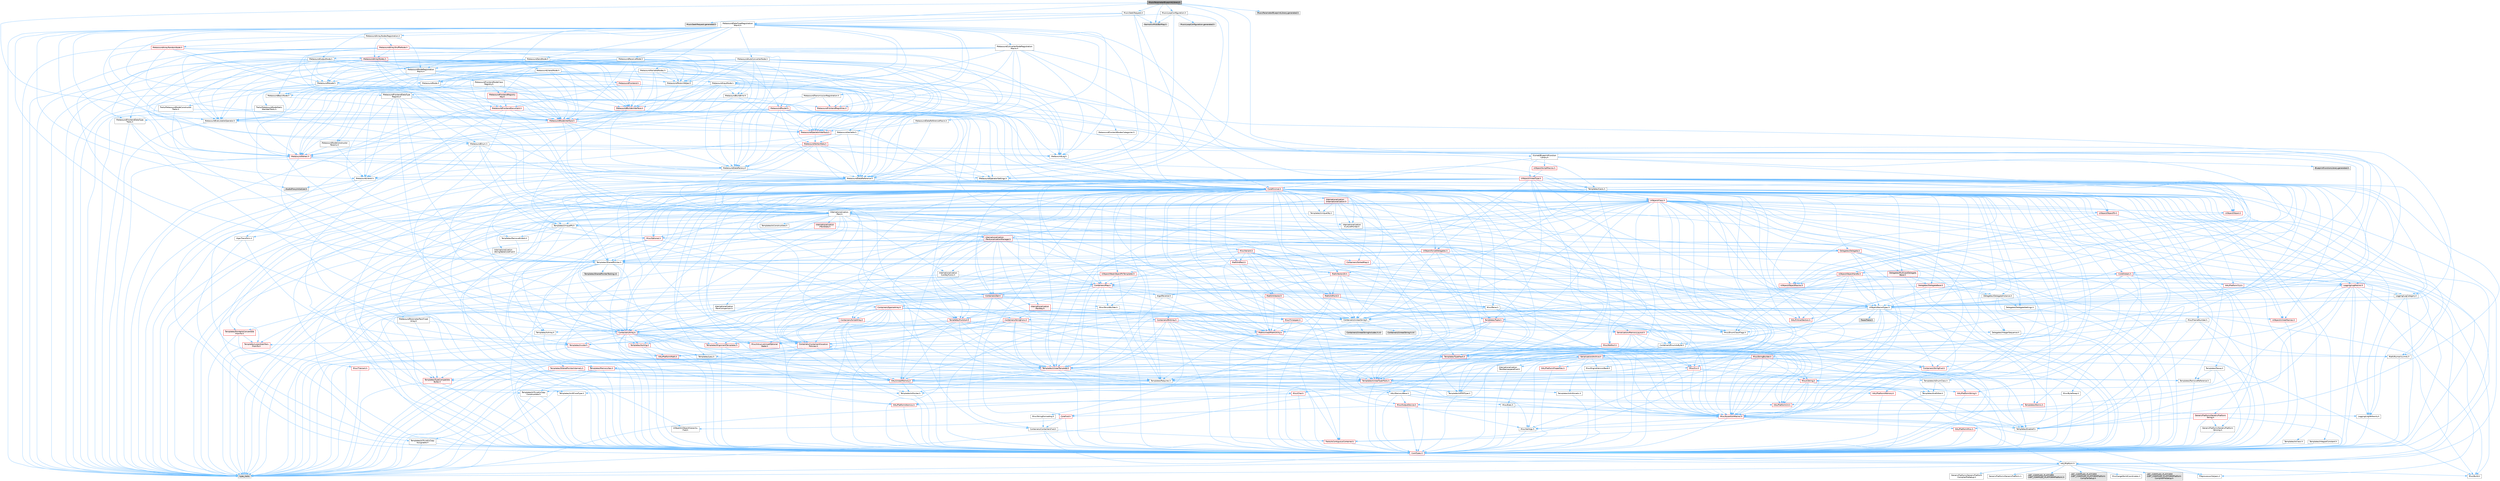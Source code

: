 digraph "MusicParameterBlueprintLibrary.h"
{
 // INTERACTIVE_SVG=YES
 // LATEX_PDF_SIZE
  bgcolor="transparent";
  edge [fontname=Helvetica,fontsize=10,labelfontname=Helvetica,labelfontsize=10];
  node [fontname=Helvetica,fontsize=10,shape=box,height=0.2,width=0.4];
  Node1 [id="Node000001",label="MusicParameterBlueprintLibrary.h",height=0.2,width=0.4,color="gray40", fillcolor="grey60", style="filled", fontcolor="black",tooltip=" "];
  Node1 -> Node2 [id="edge1_Node000001_Node000002",color="steelblue1",style="solid",tooltip=" "];
  Node2 [id="Node000002",label="MetasoundDataReference.h",height=0.2,width=0.4,color="grey40", fillcolor="white", style="filled",URL="$dc/d67/MetasoundDataReference_8h.html",tooltip=" "];
  Node2 -> Node3 [id="edge2_Node000002_Node000003",color="steelblue1",style="solid",tooltip=" "];
  Node3 [id="Node000003",label="type_traits",height=0.2,width=0.4,color="grey60", fillcolor="#E0E0E0", style="filled",tooltip=" "];
  Node2 -> Node4 [id="edge3_Node000002_Node000004",color="steelblue1",style="solid",tooltip=" "];
  Node4 [id="Node000004",label="Containers/UnrealString.h",height=0.2,width=0.4,color="grey40", fillcolor="white", style="filled",URL="$d5/dba/UnrealString_8h.html",tooltip=" "];
  Node4 -> Node5 [id="edge4_Node000004_Node000005",color="steelblue1",style="solid",tooltip=" "];
  Node5 [id="Node000005",label="Containers/UnrealStringIncludes.h.inl",height=0.2,width=0.4,color="grey60", fillcolor="#E0E0E0", style="filled",tooltip=" "];
  Node4 -> Node6 [id="edge5_Node000004_Node000006",color="steelblue1",style="solid",tooltip=" "];
  Node6 [id="Node000006",label="Containers/UnrealString.h.inl",height=0.2,width=0.4,color="grey60", fillcolor="#E0E0E0", style="filled",tooltip=" "];
  Node4 -> Node7 [id="edge6_Node000004_Node000007",color="steelblue1",style="solid",tooltip=" "];
  Node7 [id="Node000007",label="Misc/StringFormatArg.h",height=0.2,width=0.4,color="grey40", fillcolor="white", style="filled",URL="$d2/d16/StringFormatArg_8h.html",tooltip=" "];
  Node7 -> Node8 [id="edge7_Node000007_Node000008",color="steelblue1",style="solid",tooltip=" "];
  Node8 [id="Node000008",label="Containers/ContainersFwd.h",height=0.2,width=0.4,color="grey40", fillcolor="white", style="filled",URL="$d4/d0a/ContainersFwd_8h.html",tooltip=" "];
  Node8 -> Node9 [id="edge8_Node000008_Node000009",color="steelblue1",style="solid",tooltip=" "];
  Node9 [id="Node000009",label="HAL/Platform.h",height=0.2,width=0.4,color="grey40", fillcolor="white", style="filled",URL="$d9/dd0/Platform_8h.html",tooltip=" "];
  Node9 -> Node10 [id="edge9_Node000009_Node000010",color="steelblue1",style="solid",tooltip=" "];
  Node10 [id="Node000010",label="Misc/Build.h",height=0.2,width=0.4,color="grey40", fillcolor="white", style="filled",URL="$d3/dbb/Build_8h.html",tooltip=" "];
  Node9 -> Node11 [id="edge10_Node000009_Node000011",color="steelblue1",style="solid",tooltip=" "];
  Node11 [id="Node000011",label="Misc/LargeWorldCoordinates.h",height=0.2,width=0.4,color="grey40", fillcolor="white", style="filled",URL="$d2/dcb/LargeWorldCoordinates_8h.html",tooltip=" "];
  Node9 -> Node3 [id="edge11_Node000009_Node000003",color="steelblue1",style="solid",tooltip=" "];
  Node9 -> Node12 [id="edge12_Node000009_Node000012",color="steelblue1",style="solid",tooltip=" "];
  Node12 [id="Node000012",label="PreprocessorHelpers.h",height=0.2,width=0.4,color="grey40", fillcolor="white", style="filled",URL="$db/ddb/PreprocessorHelpers_8h.html",tooltip=" "];
  Node9 -> Node13 [id="edge13_Node000009_Node000013",color="steelblue1",style="solid",tooltip=" "];
  Node13 [id="Node000013",label="UBT_COMPILED_PLATFORM\l/UBT_COMPILED_PLATFORMPlatform\lCompilerPreSetup.h",height=0.2,width=0.4,color="grey60", fillcolor="#E0E0E0", style="filled",tooltip=" "];
  Node9 -> Node14 [id="edge14_Node000009_Node000014",color="steelblue1",style="solid",tooltip=" "];
  Node14 [id="Node000014",label="GenericPlatform/GenericPlatform\lCompilerPreSetup.h",height=0.2,width=0.4,color="grey40", fillcolor="white", style="filled",URL="$d9/dc8/GenericPlatformCompilerPreSetup_8h.html",tooltip=" "];
  Node9 -> Node15 [id="edge15_Node000009_Node000015",color="steelblue1",style="solid",tooltip=" "];
  Node15 [id="Node000015",label="GenericPlatform/GenericPlatform.h",height=0.2,width=0.4,color="grey40", fillcolor="white", style="filled",URL="$d6/d84/GenericPlatform_8h.html",tooltip=" "];
  Node9 -> Node16 [id="edge16_Node000009_Node000016",color="steelblue1",style="solid",tooltip=" "];
  Node16 [id="Node000016",label="UBT_COMPILED_PLATFORM\l/UBT_COMPILED_PLATFORMPlatform.h",height=0.2,width=0.4,color="grey60", fillcolor="#E0E0E0", style="filled",tooltip=" "];
  Node9 -> Node17 [id="edge17_Node000009_Node000017",color="steelblue1",style="solid",tooltip=" "];
  Node17 [id="Node000017",label="UBT_COMPILED_PLATFORM\l/UBT_COMPILED_PLATFORMPlatform\lCompilerSetup.h",height=0.2,width=0.4,color="grey60", fillcolor="#E0E0E0", style="filled",tooltip=" "];
  Node8 -> Node18 [id="edge18_Node000008_Node000018",color="steelblue1",style="solid",tooltip=" "];
  Node18 [id="Node000018",label="CoreTypes.h",height=0.2,width=0.4,color="red", fillcolor="#FFF0F0", style="filled",URL="$dc/dec/CoreTypes_8h.html",tooltip=" "];
  Node18 -> Node9 [id="edge19_Node000018_Node000009",color="steelblue1",style="solid",tooltip=" "];
  Node8 -> Node22 [id="edge20_Node000008_Node000022",color="steelblue1",style="solid",tooltip=" "];
  Node22 [id="Node000022",label="Traits/IsContiguousContainer.h",height=0.2,width=0.4,color="red", fillcolor="#FFF0F0", style="filled",URL="$d5/d3c/IsContiguousContainer_8h.html",tooltip=" "];
  Node22 -> Node18 [id="edge21_Node000022_Node000018",color="steelblue1",style="solid",tooltip=" "];
  Node2 -> Node9 [id="edge22_Node000002_Node000009",color="steelblue1",style="solid",tooltip=" "];
  Node2 -> Node25 [id="edge23_Node000002_Node000025",color="steelblue1",style="solid",tooltip=" "];
  Node25 [id="Node000025",label="Internationalization\l/Text.h",height=0.2,width=0.4,color="grey40", fillcolor="white", style="filled",URL="$d6/d35/Text_8h.html",tooltip=" "];
  Node25 -> Node18 [id="edge24_Node000025_Node000018",color="steelblue1",style="solid",tooltip=" "];
  Node25 -> Node26 [id="edge25_Node000025_Node000026",color="steelblue1",style="solid",tooltip=" "];
  Node26 [id="Node000026",label="HAL/PlatformAtomics.h",height=0.2,width=0.4,color="red", fillcolor="#FFF0F0", style="filled",URL="$d3/d36/PlatformAtomics_8h.html",tooltip=" "];
  Node26 -> Node18 [id="edge26_Node000026_Node000018",color="steelblue1",style="solid",tooltip=" "];
  Node25 -> Node29 [id="edge27_Node000025_Node000029",color="steelblue1",style="solid",tooltip=" "];
  Node29 [id="Node000029",label="Misc/AssertionMacros.h",height=0.2,width=0.4,color="red", fillcolor="#FFF0F0", style="filled",URL="$d0/dfa/AssertionMacros_8h.html",tooltip=" "];
  Node29 -> Node18 [id="edge28_Node000029_Node000018",color="steelblue1",style="solid",tooltip=" "];
  Node29 -> Node9 [id="edge29_Node000029_Node000009",color="steelblue1",style="solid",tooltip=" "];
  Node29 -> Node30 [id="edge30_Node000029_Node000030",color="steelblue1",style="solid",tooltip=" "];
  Node30 [id="Node000030",label="HAL/PlatformMisc.h",height=0.2,width=0.4,color="red", fillcolor="#FFF0F0", style="filled",URL="$d0/df5/PlatformMisc_8h.html",tooltip=" "];
  Node30 -> Node18 [id="edge31_Node000030_Node000018",color="steelblue1",style="solid",tooltip=" "];
  Node29 -> Node12 [id="edge32_Node000029_Node000012",color="steelblue1",style="solid",tooltip=" "];
  Node29 -> Node59 [id="edge33_Node000029_Node000059",color="steelblue1",style="solid",tooltip=" "];
  Node59 [id="Node000059",label="Templates/EnableIf.h",height=0.2,width=0.4,color="grey40", fillcolor="white", style="filled",URL="$d7/d60/EnableIf_8h.html",tooltip=" "];
  Node59 -> Node18 [id="edge34_Node000059_Node000018",color="steelblue1",style="solid",tooltip=" "];
  Node29 -> Node65 [id="edge35_Node000029_Node000065",color="steelblue1",style="solid",tooltip=" "];
  Node65 [id="Node000065",label="Misc/VarArgs.h",height=0.2,width=0.4,color="grey40", fillcolor="white", style="filled",URL="$d5/d6f/VarArgs_8h.html",tooltip=" "];
  Node65 -> Node18 [id="edge36_Node000065_Node000018",color="steelblue1",style="solid",tooltip=" "];
  Node25 -> Node50 [id="edge37_Node000025_Node000050",color="steelblue1",style="solid",tooltip=" "];
  Node50 [id="Node000050",label="Misc/EnumClassFlags.h",height=0.2,width=0.4,color="grey40", fillcolor="white", style="filled",URL="$d8/de7/EnumClassFlags_8h.html",tooltip=" "];
  Node25 -> Node73 [id="edge38_Node000025_Node000073",color="steelblue1",style="solid",tooltip=" "];
  Node73 [id="Node000073",label="Templates/UnrealTypeTraits.h",height=0.2,width=0.4,color="red", fillcolor="#FFF0F0", style="filled",URL="$d2/d2d/UnrealTypeTraits_8h.html",tooltip=" "];
  Node73 -> Node18 [id="edge39_Node000073_Node000018",color="steelblue1",style="solid",tooltip=" "];
  Node73 -> Node74 [id="edge40_Node000073_Node000074",color="steelblue1",style="solid",tooltip=" "];
  Node74 [id="Node000074",label="Templates/IsPointer.h",height=0.2,width=0.4,color="grey40", fillcolor="white", style="filled",URL="$d7/d05/IsPointer_8h.html",tooltip=" "];
  Node74 -> Node18 [id="edge41_Node000074_Node000018",color="steelblue1",style="solid",tooltip=" "];
  Node73 -> Node29 [id="edge42_Node000073_Node000029",color="steelblue1",style="solid",tooltip=" "];
  Node73 -> Node75 [id="edge43_Node000073_Node000075",color="steelblue1",style="solid",tooltip=" "];
  Node75 [id="Node000075",label="Templates/AndOrNot.h",height=0.2,width=0.4,color="grey40", fillcolor="white", style="filled",URL="$db/d0a/AndOrNot_8h.html",tooltip=" "];
  Node75 -> Node18 [id="edge44_Node000075_Node000018",color="steelblue1",style="solid",tooltip=" "];
  Node73 -> Node59 [id="edge45_Node000073_Node000059",color="steelblue1",style="solid",tooltip=" "];
  Node73 -> Node76 [id="edge46_Node000073_Node000076",color="steelblue1",style="solid",tooltip=" "];
  Node76 [id="Node000076",label="Templates/IsArithmetic.h",height=0.2,width=0.4,color="grey40", fillcolor="white", style="filled",URL="$d2/d5d/IsArithmetic_8h.html",tooltip=" "];
  Node76 -> Node18 [id="edge47_Node000076_Node000018",color="steelblue1",style="solid",tooltip=" "];
  Node73 -> Node78 [id="edge48_Node000073_Node000078",color="steelblue1",style="solid",tooltip=" "];
  Node78 [id="Node000078",label="Templates/IsPODType.h",height=0.2,width=0.4,color="grey40", fillcolor="white", style="filled",URL="$d7/db1/IsPODType_8h.html",tooltip=" "];
  Node78 -> Node18 [id="edge49_Node000078_Node000018",color="steelblue1",style="solid",tooltip=" "];
  Node73 -> Node79 [id="edge50_Node000073_Node000079",color="steelblue1",style="solid",tooltip=" "];
  Node79 [id="Node000079",label="Templates/IsUECoreType.h",height=0.2,width=0.4,color="grey40", fillcolor="white", style="filled",URL="$d1/db8/IsUECoreType_8h.html",tooltip=" "];
  Node79 -> Node18 [id="edge51_Node000079_Node000018",color="steelblue1",style="solid",tooltip=" "];
  Node79 -> Node3 [id="edge52_Node000079_Node000003",color="steelblue1",style="solid",tooltip=" "];
  Node73 -> Node80 [id="edge53_Node000073_Node000080",color="steelblue1",style="solid",tooltip=" "];
  Node80 [id="Node000080",label="Templates/IsTriviallyCopy\lConstructible.h",height=0.2,width=0.4,color="grey40", fillcolor="white", style="filled",URL="$d3/d78/IsTriviallyCopyConstructible_8h.html",tooltip=" "];
  Node80 -> Node18 [id="edge54_Node000080_Node000018",color="steelblue1",style="solid",tooltip=" "];
  Node80 -> Node3 [id="edge55_Node000080_Node000003",color="steelblue1",style="solid",tooltip=" "];
  Node25 -> Node81 [id="edge56_Node000025_Node000081",color="steelblue1",style="solid",tooltip=" "];
  Node81 [id="Node000081",label="Containers/Array.h",height=0.2,width=0.4,color="red", fillcolor="#FFF0F0", style="filled",URL="$df/dd0/Array_8h.html",tooltip=" "];
  Node81 -> Node18 [id="edge57_Node000081_Node000018",color="steelblue1",style="solid",tooltip=" "];
  Node81 -> Node29 [id="edge58_Node000081_Node000029",color="steelblue1",style="solid",tooltip=" "];
  Node81 -> Node82 [id="edge59_Node000081_Node000082",color="steelblue1",style="solid",tooltip=" "];
  Node82 [id="Node000082",label="Misc/IntrusiveUnsetOptional\lState.h",height=0.2,width=0.4,color="red", fillcolor="#FFF0F0", style="filled",URL="$d2/d0a/IntrusiveUnsetOptionalState_8h.html",tooltip=" "];
  Node81 -> Node86 [id="edge60_Node000081_Node000086",color="steelblue1",style="solid",tooltip=" "];
  Node86 [id="Node000086",label="HAL/UnrealMemory.h",height=0.2,width=0.4,color="red", fillcolor="#FFF0F0", style="filled",URL="$d9/d96/UnrealMemory_8h.html",tooltip=" "];
  Node86 -> Node18 [id="edge61_Node000086_Node000018",color="steelblue1",style="solid",tooltip=" "];
  Node86 -> Node90 [id="edge62_Node000086_Node000090",color="steelblue1",style="solid",tooltip=" "];
  Node90 [id="Node000090",label="HAL/MemoryBase.h",height=0.2,width=0.4,color="grey40", fillcolor="white", style="filled",URL="$d6/d9f/MemoryBase_8h.html",tooltip=" "];
  Node90 -> Node18 [id="edge63_Node000090_Node000018",color="steelblue1",style="solid",tooltip=" "];
  Node90 -> Node26 [id="edge64_Node000090_Node000026",color="steelblue1",style="solid",tooltip=" "];
  Node90 -> Node38 [id="edge65_Node000090_Node000038",color="steelblue1",style="solid",tooltip=" "];
  Node38 [id="Node000038",label="HAL/PlatformCrt.h",height=0.2,width=0.4,color="red", fillcolor="#FFF0F0", style="filled",URL="$d8/d75/PlatformCrt_8h.html",tooltip=" "];
  Node90 -> Node91 [id="edge66_Node000090_Node000091",color="steelblue1",style="solid",tooltip=" "];
  Node91 [id="Node000091",label="Misc/Exec.h",height=0.2,width=0.4,color="grey40", fillcolor="white", style="filled",URL="$de/ddb/Exec_8h.html",tooltip=" "];
  Node91 -> Node18 [id="edge67_Node000091_Node000018",color="steelblue1",style="solid",tooltip=" "];
  Node91 -> Node29 [id="edge68_Node000091_Node000029",color="steelblue1",style="solid",tooltip=" "];
  Node90 -> Node92 [id="edge69_Node000090_Node000092",color="steelblue1",style="solid",tooltip=" "];
  Node92 [id="Node000092",label="Misc/OutputDevice.h",height=0.2,width=0.4,color="red", fillcolor="#FFF0F0", style="filled",URL="$d7/d32/OutputDevice_8h.html",tooltip=" "];
  Node92 -> Node34 [id="edge70_Node000092_Node000034",color="steelblue1",style="solid",tooltip=" "];
  Node34 [id="Node000034",label="CoreFwd.h",height=0.2,width=0.4,color="red", fillcolor="#FFF0F0", style="filled",URL="$d1/d1e/CoreFwd_8h.html",tooltip=" "];
  Node34 -> Node18 [id="edge71_Node000034_Node000018",color="steelblue1",style="solid",tooltip=" "];
  Node34 -> Node8 [id="edge72_Node000034_Node000008",color="steelblue1",style="solid",tooltip=" "];
  Node34 -> Node36 [id="edge73_Node000034_Node000036",color="steelblue1",style="solid",tooltip=" "];
  Node36 [id="Node000036",label="UObject/UObjectHierarchy\lFwd.h",height=0.2,width=0.4,color="grey40", fillcolor="white", style="filled",URL="$d3/d13/UObjectHierarchyFwd_8h.html",tooltip=" "];
  Node92 -> Node18 [id="edge74_Node000092_Node000018",color="steelblue1",style="solid",tooltip=" "];
  Node92 -> Node93 [id="edge75_Node000092_Node000093",color="steelblue1",style="solid",tooltip=" "];
  Node93 [id="Node000093",label="Logging/LogVerbosity.h",height=0.2,width=0.4,color="grey40", fillcolor="white", style="filled",URL="$d2/d8f/LogVerbosity_8h.html",tooltip=" "];
  Node93 -> Node18 [id="edge76_Node000093_Node000018",color="steelblue1",style="solid",tooltip=" "];
  Node92 -> Node65 [id="edge77_Node000092_Node000065",color="steelblue1",style="solid",tooltip=" "];
  Node90 -> Node94 [id="edge78_Node000090_Node000094",color="steelblue1",style="solid",tooltip=" "];
  Node94 [id="Node000094",label="Templates/Atomic.h",height=0.2,width=0.4,color="red", fillcolor="#FFF0F0", style="filled",URL="$d3/d91/Atomic_8h.html",tooltip=" "];
  Node86 -> Node101 [id="edge79_Node000086_Node000101",color="steelblue1",style="solid",tooltip=" "];
  Node101 [id="Node000101",label="HAL/PlatformMemory.h",height=0.2,width=0.4,color="red", fillcolor="#FFF0F0", style="filled",URL="$de/d68/PlatformMemory_8h.html",tooltip=" "];
  Node101 -> Node18 [id="edge80_Node000101_Node000018",color="steelblue1",style="solid",tooltip=" "];
  Node86 -> Node74 [id="edge81_Node000086_Node000074",color="steelblue1",style="solid",tooltip=" "];
  Node81 -> Node73 [id="edge82_Node000081_Node000073",color="steelblue1",style="solid",tooltip=" "];
  Node81 -> Node104 [id="edge83_Node000081_Node000104",color="steelblue1",style="solid",tooltip=" "];
  Node104 [id="Node000104",label="Templates/UnrealTemplate.h",height=0.2,width=0.4,color="red", fillcolor="#FFF0F0", style="filled",URL="$d4/d24/UnrealTemplate_8h.html",tooltip=" "];
  Node104 -> Node18 [id="edge84_Node000104_Node000018",color="steelblue1",style="solid",tooltip=" "];
  Node104 -> Node74 [id="edge85_Node000104_Node000074",color="steelblue1",style="solid",tooltip=" "];
  Node104 -> Node86 [id="edge86_Node000104_Node000086",color="steelblue1",style="solid",tooltip=" "];
  Node104 -> Node73 [id="edge87_Node000104_Node000073",color="steelblue1",style="solid",tooltip=" "];
  Node104 -> Node107 [id="edge88_Node000104_Node000107",color="steelblue1",style="solid",tooltip=" "];
  Node107 [id="Node000107",label="Templates/RemoveReference.h",height=0.2,width=0.4,color="grey40", fillcolor="white", style="filled",URL="$da/dbe/RemoveReference_8h.html",tooltip=" "];
  Node107 -> Node18 [id="edge89_Node000107_Node000018",color="steelblue1",style="solid",tooltip=" "];
  Node104 -> Node67 [id="edge90_Node000104_Node000067",color="steelblue1",style="solid",tooltip=" "];
  Node67 [id="Node000067",label="Templates/Requires.h",height=0.2,width=0.4,color="grey40", fillcolor="white", style="filled",URL="$dc/d96/Requires_8h.html",tooltip=" "];
  Node67 -> Node59 [id="edge91_Node000067_Node000059",color="steelblue1",style="solid",tooltip=" "];
  Node67 -> Node3 [id="edge92_Node000067_Node000003",color="steelblue1",style="solid",tooltip=" "];
  Node104 -> Node108 [id="edge93_Node000104_Node000108",color="steelblue1",style="solid",tooltip=" "];
  Node108 [id="Node000108",label="Templates/TypeCompatible\lBytes.h",height=0.2,width=0.4,color="red", fillcolor="#FFF0F0", style="filled",URL="$df/d0a/TypeCompatibleBytes_8h.html",tooltip=" "];
  Node108 -> Node18 [id="edge94_Node000108_Node000018",color="steelblue1",style="solid",tooltip=" "];
  Node108 -> Node3 [id="edge95_Node000108_Node000003",color="steelblue1",style="solid",tooltip=" "];
  Node104 -> Node22 [id="edge96_Node000104_Node000022",color="steelblue1",style="solid",tooltip=" "];
  Node104 -> Node3 [id="edge97_Node000104_Node000003",color="steelblue1",style="solid",tooltip=" "];
  Node81 -> Node111 [id="edge98_Node000081_Node000111",color="steelblue1",style="solid",tooltip=" "];
  Node111 [id="Node000111",label="Containers/ContainerAllocation\lPolicies.h",height=0.2,width=0.4,color="red", fillcolor="#FFF0F0", style="filled",URL="$d7/dff/ContainerAllocationPolicies_8h.html",tooltip=" "];
  Node111 -> Node18 [id="edge99_Node000111_Node000018",color="steelblue1",style="solid",tooltip=" "];
  Node111 -> Node111 [id="edge100_Node000111_Node000111",color="steelblue1",style="solid",tooltip=" "];
  Node111 -> Node113 [id="edge101_Node000111_Node000113",color="steelblue1",style="solid",tooltip=" "];
  Node113 [id="Node000113",label="HAL/PlatformMath.h",height=0.2,width=0.4,color="red", fillcolor="#FFF0F0", style="filled",URL="$dc/d53/PlatformMath_8h.html",tooltip=" "];
  Node113 -> Node18 [id="edge102_Node000113_Node000018",color="steelblue1",style="solid",tooltip=" "];
  Node111 -> Node86 [id="edge103_Node000111_Node000086",color="steelblue1",style="solid",tooltip=" "];
  Node111 -> Node48 [id="edge104_Node000111_Node000048",color="steelblue1",style="solid",tooltip=" "];
  Node48 [id="Node000048",label="Math/NumericLimits.h",height=0.2,width=0.4,color="grey40", fillcolor="white", style="filled",URL="$df/d1b/NumericLimits_8h.html",tooltip=" "];
  Node48 -> Node18 [id="edge105_Node000048_Node000018",color="steelblue1",style="solid",tooltip=" "];
  Node111 -> Node29 [id="edge106_Node000111_Node000029",color="steelblue1",style="solid",tooltip=" "];
  Node111 -> Node122 [id="edge107_Node000111_Node000122",color="steelblue1",style="solid",tooltip=" "];
  Node122 [id="Node000122",label="Templates/MemoryOps.h",height=0.2,width=0.4,color="red", fillcolor="#FFF0F0", style="filled",URL="$db/dea/MemoryOps_8h.html",tooltip=" "];
  Node122 -> Node18 [id="edge108_Node000122_Node000018",color="steelblue1",style="solid",tooltip=" "];
  Node122 -> Node86 [id="edge109_Node000122_Node000086",color="steelblue1",style="solid",tooltip=" "];
  Node122 -> Node99 [id="edge110_Node000122_Node000099",color="steelblue1",style="solid",tooltip=" "];
  Node99 [id="Node000099",label="Templates/IsTriviallyCopy\lAssignable.h",height=0.2,width=0.4,color="grey40", fillcolor="white", style="filled",URL="$d2/df2/IsTriviallyCopyAssignable_8h.html",tooltip=" "];
  Node99 -> Node18 [id="edge111_Node000099_Node000018",color="steelblue1",style="solid",tooltip=" "];
  Node99 -> Node3 [id="edge112_Node000099_Node000003",color="steelblue1",style="solid",tooltip=" "];
  Node122 -> Node80 [id="edge113_Node000122_Node000080",color="steelblue1",style="solid",tooltip=" "];
  Node122 -> Node67 [id="edge114_Node000122_Node000067",color="steelblue1",style="solid",tooltip=" "];
  Node122 -> Node73 [id="edge115_Node000122_Node000073",color="steelblue1",style="solid",tooltip=" "];
  Node122 -> Node3 [id="edge116_Node000122_Node000003",color="steelblue1",style="solid",tooltip=" "];
  Node111 -> Node108 [id="edge117_Node000111_Node000108",color="steelblue1",style="solid",tooltip=" "];
  Node111 -> Node3 [id="edge118_Node000111_Node000003",color="steelblue1",style="solid",tooltip=" "];
  Node81 -> Node124 [id="edge119_Node000081_Node000124",color="steelblue1",style="solid",tooltip=" "];
  Node124 [id="Node000124",label="Serialization/Archive.h",height=0.2,width=0.4,color="red", fillcolor="#FFF0F0", style="filled",URL="$d7/d3b/Archive_8h.html",tooltip=" "];
  Node124 -> Node34 [id="edge120_Node000124_Node000034",color="steelblue1",style="solid",tooltip=" "];
  Node124 -> Node18 [id="edge121_Node000124_Node000018",color="steelblue1",style="solid",tooltip=" "];
  Node124 -> Node125 [id="edge122_Node000124_Node000125",color="steelblue1",style="solid",tooltip=" "];
  Node125 [id="Node000125",label="HAL/PlatformProperties.h",height=0.2,width=0.4,color="red", fillcolor="#FFF0F0", style="filled",URL="$d9/db0/PlatformProperties_8h.html",tooltip=" "];
  Node125 -> Node18 [id="edge123_Node000125_Node000018",color="steelblue1",style="solid",tooltip=" "];
  Node124 -> Node128 [id="edge124_Node000124_Node000128",color="steelblue1",style="solid",tooltip=" "];
  Node128 [id="Node000128",label="Internationalization\l/TextNamespaceFwd.h",height=0.2,width=0.4,color="grey40", fillcolor="white", style="filled",URL="$d8/d97/TextNamespaceFwd_8h.html",tooltip=" "];
  Node128 -> Node18 [id="edge125_Node000128_Node000018",color="steelblue1",style="solid",tooltip=" "];
  Node124 -> Node29 [id="edge126_Node000124_Node000029",color="steelblue1",style="solid",tooltip=" "];
  Node124 -> Node10 [id="edge127_Node000124_Node000010",color="steelblue1",style="solid",tooltip=" "];
  Node124 -> Node129 [id="edge128_Node000124_Node000129",color="steelblue1",style="solid",tooltip=" "];
  Node129 [id="Node000129",label="Misc/EngineVersionBase.h",height=0.2,width=0.4,color="grey40", fillcolor="white", style="filled",URL="$d5/d2b/EngineVersionBase_8h.html",tooltip=" "];
  Node129 -> Node18 [id="edge129_Node000129_Node000018",color="steelblue1",style="solid",tooltip=" "];
  Node124 -> Node65 [id="edge130_Node000124_Node000065",color="steelblue1",style="solid",tooltip=" "];
  Node124 -> Node59 [id="edge131_Node000124_Node000059",color="steelblue1",style="solid",tooltip=" "];
  Node124 -> Node132 [id="edge132_Node000124_Node000132",color="steelblue1",style="solid",tooltip=" "];
  Node132 [id="Node000132",label="Templates/IsEnumClass.h",height=0.2,width=0.4,color="grey40", fillcolor="white", style="filled",URL="$d7/d15/IsEnumClass_8h.html",tooltip=" "];
  Node132 -> Node18 [id="edge133_Node000132_Node000018",color="steelblue1",style="solid",tooltip=" "];
  Node132 -> Node75 [id="edge134_Node000132_Node000075",color="steelblue1",style="solid",tooltip=" "];
  Node124 -> Node104 [id="edge135_Node000124_Node000104",color="steelblue1",style="solid",tooltip=" "];
  Node81 -> Node150 [id="edge136_Node000081_Node000150",color="steelblue1",style="solid",tooltip=" "];
  Node150 [id="Node000150",label="Templates/Invoke.h",height=0.2,width=0.4,color="red", fillcolor="#FFF0F0", style="filled",URL="$d7/deb/Invoke_8h.html",tooltip=" "];
  Node150 -> Node18 [id="edge137_Node000150_Node000018",color="steelblue1",style="solid",tooltip=" "];
  Node150 -> Node104 [id="edge138_Node000150_Node000104",color="steelblue1",style="solid",tooltip=" "];
  Node150 -> Node3 [id="edge139_Node000150_Node000003",color="steelblue1",style="solid",tooltip=" "];
  Node81 -> Node155 [id="edge140_Node000081_Node000155",color="steelblue1",style="solid",tooltip=" "];
  Node155 [id="Node000155",label="Templates/Less.h",height=0.2,width=0.4,color="grey40", fillcolor="white", style="filled",URL="$de/dc8/Less_8h.html",tooltip=" "];
  Node155 -> Node18 [id="edge141_Node000155_Node000018",color="steelblue1",style="solid",tooltip=" "];
  Node155 -> Node104 [id="edge142_Node000155_Node000104",color="steelblue1",style="solid",tooltip=" "];
  Node81 -> Node162 [id="edge143_Node000081_Node000162",color="steelblue1",style="solid",tooltip=" "];
  Node162 [id="Node000162",label="Templates/LosesQualifiers\lFromTo.h",height=0.2,width=0.4,color="red", fillcolor="#FFF0F0", style="filled",URL="$d2/db3/LosesQualifiersFromTo_8h.html",tooltip=" "];
  Node162 -> Node3 [id="edge144_Node000162_Node000003",color="steelblue1",style="solid",tooltip=" "];
  Node81 -> Node67 [id="edge145_Node000081_Node000067",color="steelblue1",style="solid",tooltip=" "];
  Node81 -> Node163 [id="edge146_Node000081_Node000163",color="steelblue1",style="solid",tooltip=" "];
  Node163 [id="Node000163",label="Templates/Sorting.h",height=0.2,width=0.4,color="red", fillcolor="#FFF0F0", style="filled",URL="$d3/d9e/Sorting_8h.html",tooltip=" "];
  Node163 -> Node18 [id="edge147_Node000163_Node000018",color="steelblue1",style="solid",tooltip=" "];
  Node163 -> Node113 [id="edge148_Node000163_Node000113",color="steelblue1",style="solid",tooltip=" "];
  Node163 -> Node155 [id="edge149_Node000163_Node000155",color="steelblue1",style="solid",tooltip=" "];
  Node81 -> Node167 [id="edge150_Node000081_Node000167",color="steelblue1",style="solid",tooltip=" "];
  Node167 [id="Node000167",label="Templates/AlignmentTemplates.h",height=0.2,width=0.4,color="red", fillcolor="#FFF0F0", style="filled",URL="$dd/d32/AlignmentTemplates_8h.html",tooltip=" "];
  Node167 -> Node18 [id="edge151_Node000167_Node000018",color="steelblue1",style="solid",tooltip=" "];
  Node167 -> Node74 [id="edge152_Node000167_Node000074",color="steelblue1",style="solid",tooltip=" "];
  Node81 -> Node3 [id="edge153_Node000081_Node000003",color="steelblue1",style="solid",tooltip=" "];
  Node25 -> Node4 [id="edge154_Node000025_Node000004",color="steelblue1",style="solid",tooltip=" "];
  Node25 -> Node168 [id="edge155_Node000025_Node000168",color="steelblue1",style="solid",tooltip=" "];
  Node168 [id="Node000168",label="Containers/SortedMap.h",height=0.2,width=0.4,color="red", fillcolor="#FFF0F0", style="filled",URL="$d1/dcf/SortedMap_8h.html",tooltip=" "];
  Node168 -> Node169 [id="edge156_Node000168_Node000169",color="steelblue1",style="solid",tooltip=" "];
  Node169 [id="Node000169",label="Containers/Map.h",height=0.2,width=0.4,color="red", fillcolor="#FFF0F0", style="filled",URL="$df/d79/Map_8h.html",tooltip=" "];
  Node169 -> Node18 [id="edge157_Node000169_Node000018",color="steelblue1",style="solid",tooltip=" "];
  Node169 -> Node170 [id="edge158_Node000169_Node000170",color="steelblue1",style="solid",tooltip=" "];
  Node170 [id="Node000170",label="Algo/Reverse.h",height=0.2,width=0.4,color="grey40", fillcolor="white", style="filled",URL="$d5/d93/Reverse_8h.html",tooltip=" "];
  Node170 -> Node18 [id="edge159_Node000170_Node000018",color="steelblue1",style="solid",tooltip=" "];
  Node170 -> Node104 [id="edge160_Node000170_Node000104",color="steelblue1",style="solid",tooltip=" "];
  Node169 -> Node171 [id="edge161_Node000169_Node000171",color="steelblue1",style="solid",tooltip=" "];
  Node171 [id="Node000171",label="Containers/Set.h",height=0.2,width=0.4,color="red", fillcolor="#FFF0F0", style="filled",URL="$d4/d45/Set_8h.html",tooltip=" "];
  Node171 -> Node111 [id="edge162_Node000171_Node000111",color="steelblue1",style="solid",tooltip=" "];
  Node171 -> Node173 [id="edge163_Node000171_Node000173",color="steelblue1",style="solid",tooltip=" "];
  Node173 [id="Node000173",label="Containers/SparseArray.h",height=0.2,width=0.4,color="red", fillcolor="#FFF0F0", style="filled",URL="$d5/dbf/SparseArray_8h.html",tooltip=" "];
  Node173 -> Node18 [id="edge164_Node000173_Node000018",color="steelblue1",style="solid",tooltip=" "];
  Node173 -> Node29 [id="edge165_Node000173_Node000029",color="steelblue1",style="solid",tooltip=" "];
  Node173 -> Node86 [id="edge166_Node000173_Node000086",color="steelblue1",style="solid",tooltip=" "];
  Node173 -> Node73 [id="edge167_Node000173_Node000073",color="steelblue1",style="solid",tooltip=" "];
  Node173 -> Node104 [id="edge168_Node000173_Node000104",color="steelblue1",style="solid",tooltip=" "];
  Node173 -> Node111 [id="edge169_Node000173_Node000111",color="steelblue1",style="solid",tooltip=" "];
  Node173 -> Node155 [id="edge170_Node000173_Node000155",color="steelblue1",style="solid",tooltip=" "];
  Node173 -> Node81 [id="edge171_Node000173_Node000081",color="steelblue1",style="solid",tooltip=" "];
  Node173 -> Node166 [id="edge172_Node000173_Node000166",color="steelblue1",style="solid",tooltip=" "];
  Node166 [id="Node000166",label="Math/UnrealMathUtility.h",height=0.2,width=0.4,color="red", fillcolor="#FFF0F0", style="filled",URL="$db/db8/UnrealMathUtility_8h.html",tooltip=" "];
  Node166 -> Node18 [id="edge173_Node000166_Node000018",color="steelblue1",style="solid",tooltip=" "];
  Node166 -> Node29 [id="edge174_Node000166_Node000029",color="steelblue1",style="solid",tooltip=" "];
  Node166 -> Node113 [id="edge175_Node000166_Node000113",color="steelblue1",style="solid",tooltip=" "];
  Node166 -> Node67 [id="edge176_Node000166_Node000067",color="steelblue1",style="solid",tooltip=" "];
  Node173 -> Node174 [id="edge177_Node000173_Node000174",color="steelblue1",style="solid",tooltip=" "];
  Node174 [id="Node000174",label="Containers/ScriptArray.h",height=0.2,width=0.4,color="red", fillcolor="#FFF0F0", style="filled",URL="$dc/daf/ScriptArray_8h.html",tooltip=" "];
  Node174 -> Node18 [id="edge178_Node000174_Node000018",color="steelblue1",style="solid",tooltip=" "];
  Node174 -> Node29 [id="edge179_Node000174_Node000029",color="steelblue1",style="solid",tooltip=" "];
  Node174 -> Node86 [id="edge180_Node000174_Node000086",color="steelblue1",style="solid",tooltip=" "];
  Node174 -> Node111 [id="edge181_Node000174_Node000111",color="steelblue1",style="solid",tooltip=" "];
  Node174 -> Node81 [id="edge182_Node000174_Node000081",color="steelblue1",style="solid",tooltip=" "];
  Node173 -> Node175 [id="edge183_Node000173_Node000175",color="steelblue1",style="solid",tooltip=" "];
  Node175 [id="Node000175",label="Containers/BitArray.h",height=0.2,width=0.4,color="red", fillcolor="#FFF0F0", style="filled",URL="$d1/de4/BitArray_8h.html",tooltip=" "];
  Node175 -> Node111 [id="edge184_Node000175_Node000111",color="steelblue1",style="solid",tooltip=" "];
  Node175 -> Node18 [id="edge185_Node000175_Node000018",color="steelblue1",style="solid",tooltip=" "];
  Node175 -> Node26 [id="edge186_Node000175_Node000026",color="steelblue1",style="solid",tooltip=" "];
  Node175 -> Node86 [id="edge187_Node000175_Node000086",color="steelblue1",style="solid",tooltip=" "];
  Node175 -> Node166 [id="edge188_Node000175_Node000166",color="steelblue1",style="solid",tooltip=" "];
  Node175 -> Node29 [id="edge189_Node000175_Node000029",color="steelblue1",style="solid",tooltip=" "];
  Node175 -> Node50 [id="edge190_Node000175_Node000050",color="steelblue1",style="solid",tooltip=" "];
  Node175 -> Node124 [id="edge191_Node000175_Node000124",color="steelblue1",style="solid",tooltip=" "];
  Node175 -> Node135 [id="edge192_Node000175_Node000135",color="steelblue1",style="solid",tooltip=" "];
  Node135 [id="Node000135",label="Serialization/MemoryLayout.h",height=0.2,width=0.4,color="red", fillcolor="#FFF0F0", style="filled",URL="$d7/d66/MemoryLayout_8h.html",tooltip=" "];
  Node135 -> Node138 [id="edge193_Node000135_Node000138",color="steelblue1",style="solid",tooltip=" "];
  Node138 [id="Node000138",label="Containers/EnumAsByte.h",height=0.2,width=0.4,color="grey40", fillcolor="white", style="filled",URL="$d6/d9a/EnumAsByte_8h.html",tooltip=" "];
  Node138 -> Node18 [id="edge194_Node000138_Node000018",color="steelblue1",style="solid",tooltip=" "];
  Node138 -> Node78 [id="edge195_Node000138_Node000078",color="steelblue1",style="solid",tooltip=" "];
  Node138 -> Node139 [id="edge196_Node000138_Node000139",color="steelblue1",style="solid",tooltip=" "];
  Node139 [id="Node000139",label="Templates/TypeHash.h",height=0.2,width=0.4,color="red", fillcolor="#FFF0F0", style="filled",URL="$d1/d62/TypeHash_8h.html",tooltip=" "];
  Node139 -> Node18 [id="edge197_Node000139_Node000018",color="steelblue1",style="solid",tooltip=" "];
  Node139 -> Node67 [id="edge198_Node000139_Node000067",color="steelblue1",style="solid",tooltip=" "];
  Node139 -> Node140 [id="edge199_Node000139_Node000140",color="steelblue1",style="solid",tooltip=" "];
  Node140 [id="Node000140",label="Misc/Crc.h",height=0.2,width=0.4,color="red", fillcolor="#FFF0F0", style="filled",URL="$d4/dd2/Crc_8h.html",tooltip=" "];
  Node140 -> Node18 [id="edge200_Node000140_Node000018",color="steelblue1",style="solid",tooltip=" "];
  Node140 -> Node88 [id="edge201_Node000140_Node000088",color="steelblue1",style="solid",tooltip=" "];
  Node88 [id="Node000088",label="HAL/PlatformString.h",height=0.2,width=0.4,color="red", fillcolor="#FFF0F0", style="filled",URL="$db/db5/PlatformString_8h.html",tooltip=" "];
  Node88 -> Node18 [id="edge202_Node000088_Node000018",color="steelblue1",style="solid",tooltip=" "];
  Node140 -> Node29 [id="edge203_Node000140_Node000029",color="steelblue1",style="solid",tooltip=" "];
  Node140 -> Node141 [id="edge204_Node000140_Node000141",color="steelblue1",style="solid",tooltip=" "];
  Node141 [id="Node000141",label="Misc/CString.h",height=0.2,width=0.4,color="red", fillcolor="#FFF0F0", style="filled",URL="$d2/d49/CString_8h.html",tooltip=" "];
  Node141 -> Node18 [id="edge205_Node000141_Node000018",color="steelblue1",style="solid",tooltip=" "];
  Node141 -> Node38 [id="edge206_Node000141_Node000038",color="steelblue1",style="solid",tooltip=" "];
  Node141 -> Node88 [id="edge207_Node000141_Node000088",color="steelblue1",style="solid",tooltip=" "];
  Node141 -> Node29 [id="edge208_Node000141_Node000029",color="steelblue1",style="solid",tooltip=" "];
  Node141 -> Node142 [id="edge209_Node000141_Node000142",color="steelblue1",style="solid",tooltip=" "];
  Node142 [id="Node000142",label="Misc/Char.h",height=0.2,width=0.4,color="red", fillcolor="#FFF0F0", style="filled",URL="$d0/d58/Char_8h.html",tooltip=" "];
  Node142 -> Node18 [id="edge210_Node000142_Node000018",color="steelblue1",style="solid",tooltip=" "];
  Node142 -> Node3 [id="edge211_Node000142_Node000003",color="steelblue1",style="solid",tooltip=" "];
  Node141 -> Node65 [id="edge212_Node000141_Node000065",color="steelblue1",style="solid",tooltip=" "];
  Node140 -> Node142 [id="edge213_Node000140_Node000142",color="steelblue1",style="solid",tooltip=" "];
  Node140 -> Node73 [id="edge214_Node000140_Node000073",color="steelblue1",style="solid",tooltip=" "];
  Node139 -> Node3 [id="edge215_Node000139_Node000003",color="steelblue1",style="solid",tooltip=" "];
  Node135 -> Node32 [id="edge216_Node000135_Node000032",color="steelblue1",style="solid",tooltip=" "];
  Node32 [id="Node000032",label="Containers/StringFwd.h",height=0.2,width=0.4,color="red", fillcolor="#FFF0F0", style="filled",URL="$df/d37/StringFwd_8h.html",tooltip=" "];
  Node32 -> Node18 [id="edge217_Node000032_Node000018",color="steelblue1",style="solid",tooltip=" "];
  Node32 -> Node22 [id="edge218_Node000032_Node000022",color="steelblue1",style="solid",tooltip=" "];
  Node135 -> Node86 [id="edge219_Node000135_Node000086",color="steelblue1",style="solid",tooltip=" "];
  Node135 -> Node59 [id="edge220_Node000135_Node000059",color="steelblue1",style="solid",tooltip=" "];
  Node135 -> Node104 [id="edge221_Node000135_Node000104",color="steelblue1",style="solid",tooltip=" "];
  Node175 -> Node59 [id="edge222_Node000175_Node000059",color="steelblue1",style="solid",tooltip=" "];
  Node175 -> Node150 [id="edge223_Node000175_Node000150",color="steelblue1",style="solid",tooltip=" "];
  Node175 -> Node104 [id="edge224_Node000175_Node000104",color="steelblue1",style="solid",tooltip=" "];
  Node175 -> Node73 [id="edge225_Node000175_Node000073",color="steelblue1",style="solid",tooltip=" "];
  Node173 -> Node4 [id="edge226_Node000173_Node000004",color="steelblue1",style="solid",tooltip=" "];
  Node173 -> Node82 [id="edge227_Node000173_Node000082",color="steelblue1",style="solid",tooltip=" "];
  Node171 -> Node8 [id="edge228_Node000171_Node000008",color="steelblue1",style="solid",tooltip=" "];
  Node171 -> Node166 [id="edge229_Node000171_Node000166",color="steelblue1",style="solid",tooltip=" "];
  Node171 -> Node29 [id="edge230_Node000171_Node000029",color="steelblue1",style="solid",tooltip=" "];
  Node171 -> Node192 [id="edge231_Node000171_Node000192",color="steelblue1",style="solid",tooltip=" "];
  Node192 [id="Node000192",label="Misc/StructBuilder.h",height=0.2,width=0.4,color="grey40", fillcolor="white", style="filled",URL="$d9/db3/StructBuilder_8h.html",tooltip=" "];
  Node192 -> Node18 [id="edge232_Node000192_Node000018",color="steelblue1",style="solid",tooltip=" "];
  Node192 -> Node166 [id="edge233_Node000192_Node000166",color="steelblue1",style="solid",tooltip=" "];
  Node192 -> Node167 [id="edge234_Node000192_Node000167",color="steelblue1",style="solid",tooltip=" "];
  Node171 -> Node193 [id="edge235_Node000171_Node000193",color="steelblue1",style="solid",tooltip=" "];
  Node193 [id="Node000193",label="Templates/Function.h",height=0.2,width=0.4,color="red", fillcolor="#FFF0F0", style="filled",URL="$df/df5/Function_8h.html",tooltip=" "];
  Node193 -> Node18 [id="edge236_Node000193_Node000018",color="steelblue1",style="solid",tooltip=" "];
  Node193 -> Node29 [id="edge237_Node000193_Node000029",color="steelblue1",style="solid",tooltip=" "];
  Node193 -> Node82 [id="edge238_Node000193_Node000082",color="steelblue1",style="solid",tooltip=" "];
  Node193 -> Node86 [id="edge239_Node000193_Node000086",color="steelblue1",style="solid",tooltip=" "];
  Node193 -> Node73 [id="edge240_Node000193_Node000073",color="steelblue1",style="solid",tooltip=" "];
  Node193 -> Node150 [id="edge241_Node000193_Node000150",color="steelblue1",style="solid",tooltip=" "];
  Node193 -> Node104 [id="edge242_Node000193_Node000104",color="steelblue1",style="solid",tooltip=" "];
  Node193 -> Node67 [id="edge243_Node000193_Node000067",color="steelblue1",style="solid",tooltip=" "];
  Node193 -> Node166 [id="edge244_Node000193_Node000166",color="steelblue1",style="solid",tooltip=" "];
  Node193 -> Node3 [id="edge245_Node000193_Node000003",color="steelblue1",style="solid",tooltip=" "];
  Node171 -> Node163 [id="edge246_Node000171_Node000163",color="steelblue1",style="solid",tooltip=" "];
  Node171 -> Node139 [id="edge247_Node000171_Node000139",color="steelblue1",style="solid",tooltip=" "];
  Node171 -> Node104 [id="edge248_Node000171_Node000104",color="steelblue1",style="solid",tooltip=" "];
  Node171 -> Node3 [id="edge249_Node000171_Node000003",color="steelblue1",style="solid",tooltip=" "];
  Node169 -> Node4 [id="edge250_Node000169_Node000004",color="steelblue1",style="solid",tooltip=" "];
  Node169 -> Node29 [id="edge251_Node000169_Node000029",color="steelblue1",style="solid",tooltip=" "];
  Node169 -> Node192 [id="edge252_Node000169_Node000192",color="steelblue1",style="solid",tooltip=" "];
  Node169 -> Node193 [id="edge253_Node000169_Node000193",color="steelblue1",style="solid",tooltip=" "];
  Node169 -> Node163 [id="edge254_Node000169_Node000163",color="steelblue1",style="solid",tooltip=" "];
  Node169 -> Node196 [id="edge255_Node000169_Node000196",color="steelblue1",style="solid",tooltip=" "];
  Node196 [id="Node000196",label="Templates/Tuple.h",height=0.2,width=0.4,color="red", fillcolor="#FFF0F0", style="filled",URL="$d2/d4f/Tuple_8h.html",tooltip=" "];
  Node196 -> Node18 [id="edge256_Node000196_Node000018",color="steelblue1",style="solid",tooltip=" "];
  Node196 -> Node104 [id="edge257_Node000196_Node000104",color="steelblue1",style="solid",tooltip=" "];
  Node196 -> Node197 [id="edge258_Node000196_Node000197",color="steelblue1",style="solid",tooltip=" "];
  Node197 [id="Node000197",label="Delegates/IntegerSequence.h",height=0.2,width=0.4,color="grey40", fillcolor="white", style="filled",URL="$d2/dcc/IntegerSequence_8h.html",tooltip=" "];
  Node197 -> Node18 [id="edge259_Node000197_Node000018",color="steelblue1",style="solid",tooltip=" "];
  Node196 -> Node150 [id="edge260_Node000196_Node000150",color="steelblue1",style="solid",tooltip=" "];
  Node196 -> Node135 [id="edge261_Node000196_Node000135",color="steelblue1",style="solid",tooltip=" "];
  Node196 -> Node67 [id="edge262_Node000196_Node000067",color="steelblue1",style="solid",tooltip=" "];
  Node196 -> Node139 [id="edge263_Node000196_Node000139",color="steelblue1",style="solid",tooltip=" "];
  Node196 -> Node3 [id="edge264_Node000196_Node000003",color="steelblue1",style="solid",tooltip=" "];
  Node169 -> Node104 [id="edge265_Node000169_Node000104",color="steelblue1",style="solid",tooltip=" "];
  Node169 -> Node73 [id="edge266_Node000169_Node000073",color="steelblue1",style="solid",tooltip=" "];
  Node169 -> Node3 [id="edge267_Node000169_Node000003",color="steelblue1",style="solid",tooltip=" "];
  Node168 -> Node199 [id="edge268_Node000168_Node000199",color="steelblue1",style="solid",tooltip=" "];
  Node199 [id="Node000199",label="UObject/NameTypes.h",height=0.2,width=0.4,color="grey40", fillcolor="white", style="filled",URL="$d6/d35/NameTypes_8h.html",tooltip=" "];
  Node199 -> Node18 [id="edge269_Node000199_Node000018",color="steelblue1",style="solid",tooltip=" "];
  Node199 -> Node29 [id="edge270_Node000199_Node000029",color="steelblue1",style="solid",tooltip=" "];
  Node199 -> Node86 [id="edge271_Node000199_Node000086",color="steelblue1",style="solid",tooltip=" "];
  Node199 -> Node73 [id="edge272_Node000199_Node000073",color="steelblue1",style="solid",tooltip=" "];
  Node199 -> Node104 [id="edge273_Node000199_Node000104",color="steelblue1",style="solid",tooltip=" "];
  Node199 -> Node4 [id="edge274_Node000199_Node000004",color="steelblue1",style="solid",tooltip=" "];
  Node199 -> Node200 [id="edge275_Node000199_Node000200",color="steelblue1",style="solid",tooltip=" "];
  Node200 [id="Node000200",label="HAL/CriticalSection.h",height=0.2,width=0.4,color="red", fillcolor="#FFF0F0", style="filled",URL="$d6/d90/CriticalSection_8h.html",tooltip=" "];
  Node199 -> Node203 [id="edge276_Node000199_Node000203",color="steelblue1",style="solid",tooltip=" "];
  Node203 [id="Node000203",label="Containers/StringConv.h",height=0.2,width=0.4,color="red", fillcolor="#FFF0F0", style="filled",URL="$d3/ddf/StringConv_8h.html",tooltip=" "];
  Node203 -> Node18 [id="edge277_Node000203_Node000018",color="steelblue1",style="solid",tooltip=" "];
  Node203 -> Node29 [id="edge278_Node000203_Node000029",color="steelblue1",style="solid",tooltip=" "];
  Node203 -> Node111 [id="edge279_Node000203_Node000111",color="steelblue1",style="solid",tooltip=" "];
  Node203 -> Node81 [id="edge280_Node000203_Node000081",color="steelblue1",style="solid",tooltip=" "];
  Node203 -> Node141 [id="edge281_Node000203_Node000141",color="steelblue1",style="solid",tooltip=" "];
  Node203 -> Node189 [id="edge282_Node000203_Node000189",color="steelblue1",style="solid",tooltip=" "];
  Node189 [id="Node000189",label="Templates/IsArray.h",height=0.2,width=0.4,color="grey40", fillcolor="white", style="filled",URL="$d8/d8d/IsArray_8h.html",tooltip=" "];
  Node189 -> Node18 [id="edge283_Node000189_Node000018",color="steelblue1",style="solid",tooltip=" "];
  Node203 -> Node104 [id="edge284_Node000203_Node000104",color="steelblue1",style="solid",tooltip=" "];
  Node203 -> Node73 [id="edge285_Node000203_Node000073",color="steelblue1",style="solid",tooltip=" "];
  Node203 -> Node22 [id="edge286_Node000203_Node000022",color="steelblue1",style="solid",tooltip=" "];
  Node203 -> Node3 [id="edge287_Node000203_Node000003",color="steelblue1",style="solid",tooltip=" "];
  Node199 -> Node32 [id="edge288_Node000199_Node000032",color="steelblue1",style="solid",tooltip=" "];
  Node199 -> Node204 [id="edge289_Node000199_Node000204",color="steelblue1",style="solid",tooltip=" "];
  Node204 [id="Node000204",label="UObject/UnrealNames.h",height=0.2,width=0.4,color="red", fillcolor="#FFF0F0", style="filled",URL="$d8/db1/UnrealNames_8h.html",tooltip=" "];
  Node204 -> Node18 [id="edge290_Node000204_Node000018",color="steelblue1",style="solid",tooltip=" "];
  Node199 -> Node94 [id="edge291_Node000199_Node000094",color="steelblue1",style="solid",tooltip=" "];
  Node199 -> Node135 [id="edge292_Node000199_Node000135",color="steelblue1",style="solid",tooltip=" "];
  Node199 -> Node82 [id="edge293_Node000199_Node000082",color="steelblue1",style="solid",tooltip=" "];
  Node199 -> Node206 [id="edge294_Node000199_Node000206",color="steelblue1",style="solid",tooltip=" "];
  Node206 [id="Node000206",label="Misc/StringBuilder.h",height=0.2,width=0.4,color="red", fillcolor="#FFF0F0", style="filled",URL="$d4/d52/StringBuilder_8h.html",tooltip=" "];
  Node206 -> Node32 [id="edge295_Node000206_Node000032",color="steelblue1",style="solid",tooltip=" "];
  Node206 -> Node18 [id="edge296_Node000206_Node000018",color="steelblue1",style="solid",tooltip=" "];
  Node206 -> Node88 [id="edge297_Node000206_Node000088",color="steelblue1",style="solid",tooltip=" "];
  Node206 -> Node86 [id="edge298_Node000206_Node000086",color="steelblue1",style="solid",tooltip=" "];
  Node206 -> Node29 [id="edge299_Node000206_Node000029",color="steelblue1",style="solid",tooltip=" "];
  Node206 -> Node141 [id="edge300_Node000206_Node000141",color="steelblue1",style="solid",tooltip=" "];
  Node206 -> Node59 [id="edge301_Node000206_Node000059",color="steelblue1",style="solid",tooltip=" "];
  Node206 -> Node67 [id="edge302_Node000206_Node000067",color="steelblue1",style="solid",tooltip=" "];
  Node206 -> Node104 [id="edge303_Node000206_Node000104",color="steelblue1",style="solid",tooltip=" "];
  Node206 -> Node73 [id="edge304_Node000206_Node000073",color="steelblue1",style="solid",tooltip=" "];
  Node206 -> Node22 [id="edge305_Node000206_Node000022",color="steelblue1",style="solid",tooltip=" "];
  Node206 -> Node3 [id="edge306_Node000206_Node000003",color="steelblue1",style="solid",tooltip=" "];
  Node199 -> Node58 [id="edge307_Node000199_Node000058",color="steelblue1",style="solid",tooltip=" "];
  Node58 [id="Node000058",label="Trace/Trace.h",height=0.2,width=0.4,color="grey60", fillcolor="#E0E0E0", style="filled",tooltip=" "];
  Node25 -> Node138 [id="edge308_Node000025_Node000138",color="steelblue1",style="solid",tooltip=" "];
  Node25 -> Node212 [id="edge309_Node000025_Node000212",color="steelblue1",style="solid",tooltip=" "];
  Node212 [id="Node000212",label="Templates/SharedPointer.h",height=0.2,width=0.4,color="grey40", fillcolor="white", style="filled",URL="$d2/d17/SharedPointer_8h.html",tooltip=" "];
  Node212 -> Node18 [id="edge310_Node000212_Node000018",color="steelblue1",style="solid",tooltip=" "];
  Node212 -> Node82 [id="edge311_Node000212_Node000082",color="steelblue1",style="solid",tooltip=" "];
  Node212 -> Node213 [id="edge312_Node000212_Node000213",color="steelblue1",style="solid",tooltip=" "];
  Node213 [id="Node000213",label="Templates/PointerIsConvertible\lFromTo.h",height=0.2,width=0.4,color="red", fillcolor="#FFF0F0", style="filled",URL="$d6/d65/PointerIsConvertibleFromTo_8h.html",tooltip=" "];
  Node213 -> Node18 [id="edge313_Node000213_Node000018",color="steelblue1",style="solid",tooltip=" "];
  Node213 -> Node162 [id="edge314_Node000213_Node000162",color="steelblue1",style="solid",tooltip=" "];
  Node213 -> Node3 [id="edge315_Node000213_Node000003",color="steelblue1",style="solid",tooltip=" "];
  Node212 -> Node29 [id="edge316_Node000212_Node000029",color="steelblue1",style="solid",tooltip=" "];
  Node212 -> Node86 [id="edge317_Node000212_Node000086",color="steelblue1",style="solid",tooltip=" "];
  Node212 -> Node81 [id="edge318_Node000212_Node000081",color="steelblue1",style="solid",tooltip=" "];
  Node212 -> Node169 [id="edge319_Node000212_Node000169",color="steelblue1",style="solid",tooltip=" "];
  Node212 -> Node214 [id="edge320_Node000212_Node000214",color="steelblue1",style="solid",tooltip=" "];
  Node214 [id="Node000214",label="CoreGlobals.h",height=0.2,width=0.4,color="red", fillcolor="#FFF0F0", style="filled",URL="$d5/d8c/CoreGlobals_8h.html",tooltip=" "];
  Node214 -> Node4 [id="edge321_Node000214_Node000004",color="steelblue1",style="solid",tooltip=" "];
  Node214 -> Node18 [id="edge322_Node000214_Node000018",color="steelblue1",style="solid",tooltip=" "];
  Node214 -> Node215 [id="edge323_Node000214_Node000215",color="steelblue1",style="solid",tooltip=" "];
  Node215 [id="Node000215",label="HAL/PlatformTLS.h",height=0.2,width=0.4,color="red", fillcolor="#FFF0F0", style="filled",URL="$d0/def/PlatformTLS_8h.html",tooltip=" "];
  Node215 -> Node18 [id="edge324_Node000215_Node000018",color="steelblue1",style="solid",tooltip=" "];
  Node214 -> Node218 [id="edge325_Node000214_Node000218",color="steelblue1",style="solid",tooltip=" "];
  Node218 [id="Node000218",label="Logging/LogMacros.h",height=0.2,width=0.4,color="red", fillcolor="#FFF0F0", style="filled",URL="$d0/d16/LogMacros_8h.html",tooltip=" "];
  Node218 -> Node4 [id="edge326_Node000218_Node000004",color="steelblue1",style="solid",tooltip=" "];
  Node218 -> Node18 [id="edge327_Node000218_Node000018",color="steelblue1",style="solid",tooltip=" "];
  Node218 -> Node12 [id="edge328_Node000218_Node000012",color="steelblue1",style="solid",tooltip=" "];
  Node218 -> Node219 [id="edge329_Node000218_Node000219",color="steelblue1",style="solid",tooltip=" "];
  Node219 [id="Node000219",label="Logging/LogCategory.h",height=0.2,width=0.4,color="grey40", fillcolor="white", style="filled",URL="$d9/d36/LogCategory_8h.html",tooltip=" "];
  Node219 -> Node18 [id="edge330_Node000219_Node000018",color="steelblue1",style="solid",tooltip=" "];
  Node219 -> Node93 [id="edge331_Node000219_Node000093",color="steelblue1",style="solid",tooltip=" "];
  Node219 -> Node199 [id="edge332_Node000219_Node000199",color="steelblue1",style="solid",tooltip=" "];
  Node218 -> Node93 [id="edge333_Node000218_Node000093",color="steelblue1",style="solid",tooltip=" "];
  Node218 -> Node29 [id="edge334_Node000218_Node000029",color="steelblue1",style="solid",tooltip=" "];
  Node218 -> Node10 [id="edge335_Node000218_Node000010",color="steelblue1",style="solid",tooltip=" "];
  Node218 -> Node65 [id="edge336_Node000218_Node000065",color="steelblue1",style="solid",tooltip=" "];
  Node218 -> Node59 [id="edge337_Node000218_Node000059",color="steelblue1",style="solid",tooltip=" "];
  Node218 -> Node3 [id="edge338_Node000218_Node000003",color="steelblue1",style="solid",tooltip=" "];
  Node214 -> Node10 [id="edge339_Node000214_Node000010",color="steelblue1",style="solid",tooltip=" "];
  Node214 -> Node50 [id="edge340_Node000214_Node000050",color="steelblue1",style="solid",tooltip=" "];
  Node214 -> Node92 [id="edge341_Node000214_Node000092",color="steelblue1",style="solid",tooltip=" "];
  Node214 -> Node94 [id="edge342_Node000214_Node000094",color="steelblue1",style="solid",tooltip=" "];
  Node214 -> Node199 [id="edge343_Node000214_Node000199",color="steelblue1",style="solid",tooltip=" "];
  Node212 -> Node222 [id="edge344_Node000212_Node000222",color="steelblue1",style="solid",tooltip=" "];
  Node222 [id="Node000222",label="Templates/SharedPointerInternals.h",height=0.2,width=0.4,color="red", fillcolor="#FFF0F0", style="filled",URL="$de/d3a/SharedPointerInternals_8h.html",tooltip=" "];
  Node222 -> Node18 [id="edge345_Node000222_Node000018",color="steelblue1",style="solid",tooltip=" "];
  Node222 -> Node86 [id="edge346_Node000222_Node000086",color="steelblue1",style="solid",tooltip=" "];
  Node222 -> Node29 [id="edge347_Node000222_Node000029",color="steelblue1",style="solid",tooltip=" "];
  Node222 -> Node107 [id="edge348_Node000222_Node000107",color="steelblue1",style="solid",tooltip=" "];
  Node222 -> Node108 [id="edge349_Node000222_Node000108",color="steelblue1",style="solid",tooltip=" "];
  Node222 -> Node3 [id="edge350_Node000222_Node000003",color="steelblue1",style="solid",tooltip=" "];
  Node212 -> Node225 [id="edge351_Node000212_Node000225",color="steelblue1",style="solid",tooltip=" "];
  Node225 [id="Node000225",label="Templates/SharedPointerTesting.inl",height=0.2,width=0.4,color="grey60", fillcolor="#E0E0E0", style="filled",tooltip=" "];
  Node25 -> Node226 [id="edge352_Node000025_Node000226",color="steelblue1",style="solid",tooltip=" "];
  Node226 [id="Node000226",label="Internationalization\l/TextKey.h",height=0.2,width=0.4,color="red", fillcolor="#FFF0F0", style="filled",URL="$d8/d4a/TextKey_8h.html",tooltip=" "];
  Node226 -> Node18 [id="edge353_Node000226_Node000018",color="steelblue1",style="solid",tooltip=" "];
  Node226 -> Node139 [id="edge354_Node000226_Node000139",color="steelblue1",style="solid",tooltip=" "];
  Node226 -> Node203 [id="edge355_Node000226_Node000203",color="steelblue1",style="solid",tooltip=" "];
  Node226 -> Node4 [id="edge356_Node000226_Node000004",color="steelblue1",style="solid",tooltip=" "];
  Node25 -> Node227 [id="edge357_Node000025_Node000227",color="steelblue1",style="solid",tooltip=" "];
  Node227 [id="Node000227",label="Internationalization\l/LocKeyFuncs.h",height=0.2,width=0.4,color="grey40", fillcolor="white", style="filled",URL="$dd/d46/LocKeyFuncs_8h.html",tooltip=" "];
  Node227 -> Node18 [id="edge358_Node000227_Node000018",color="steelblue1",style="solid",tooltip=" "];
  Node227 -> Node171 [id="edge359_Node000227_Node000171",color="steelblue1",style="solid",tooltip=" "];
  Node227 -> Node169 [id="edge360_Node000227_Node000169",color="steelblue1",style="solid",tooltip=" "];
  Node25 -> Node228 [id="edge361_Node000025_Node000228",color="steelblue1",style="solid",tooltip=" "];
  Node228 [id="Node000228",label="Internationalization\l/CulturePointer.h",height=0.2,width=0.4,color="grey40", fillcolor="white", style="filled",URL="$d6/dbe/CulturePointer_8h.html",tooltip=" "];
  Node228 -> Node18 [id="edge362_Node000228_Node000018",color="steelblue1",style="solid",tooltip=" "];
  Node228 -> Node212 [id="edge363_Node000228_Node000212",color="steelblue1",style="solid",tooltip=" "];
  Node25 -> Node229 [id="edge364_Node000025_Node000229",color="steelblue1",style="solid",tooltip=" "];
  Node229 [id="Node000229",label="Internationalization\l/TextComparison.h",height=0.2,width=0.4,color="grey40", fillcolor="white", style="filled",URL="$d7/ddc/TextComparison_8h.html",tooltip=" "];
  Node229 -> Node18 [id="edge365_Node000229_Node000018",color="steelblue1",style="solid",tooltip=" "];
  Node229 -> Node4 [id="edge366_Node000229_Node000004",color="steelblue1",style="solid",tooltip=" "];
  Node25 -> Node230 [id="edge367_Node000025_Node000230",color="steelblue1",style="solid",tooltip=" "];
  Node230 [id="Node000230",label="Internationalization\l/TextLocalizationManager.h",height=0.2,width=0.4,color="red", fillcolor="#FFF0F0", style="filled",URL="$d5/d2e/TextLocalizationManager_8h.html",tooltip=" "];
  Node230 -> Node81 [id="edge368_Node000230_Node000081",color="steelblue1",style="solid",tooltip=" "];
  Node230 -> Node111 [id="edge369_Node000230_Node000111",color="steelblue1",style="solid",tooltip=" "];
  Node230 -> Node169 [id="edge370_Node000230_Node000169",color="steelblue1",style="solid",tooltip=" "];
  Node230 -> Node171 [id="edge371_Node000230_Node000171",color="steelblue1",style="solid",tooltip=" "];
  Node230 -> Node4 [id="edge372_Node000230_Node000004",color="steelblue1",style="solid",tooltip=" "];
  Node230 -> Node18 [id="edge373_Node000230_Node000018",color="steelblue1",style="solid",tooltip=" "];
  Node230 -> Node233 [id="edge374_Node000230_Node000233",color="steelblue1",style="solid",tooltip=" "];
  Node233 [id="Node000233",label="Delegates/Delegate.h",height=0.2,width=0.4,color="red", fillcolor="#FFF0F0", style="filled",URL="$d4/d80/Delegate_8h.html",tooltip=" "];
  Node233 -> Node18 [id="edge375_Node000233_Node000018",color="steelblue1",style="solid",tooltip=" "];
  Node233 -> Node29 [id="edge376_Node000233_Node000029",color="steelblue1",style="solid",tooltip=" "];
  Node233 -> Node199 [id="edge377_Node000233_Node000199",color="steelblue1",style="solid",tooltip=" "];
  Node233 -> Node212 [id="edge378_Node000233_Node000212",color="steelblue1",style="solid",tooltip=" "];
  Node233 -> Node234 [id="edge379_Node000233_Node000234",color="steelblue1",style="solid",tooltip=" "];
  Node234 [id="Node000234",label="UObject/WeakObjectPtrTemplates.h",height=0.2,width=0.4,color="red", fillcolor="#FFF0F0", style="filled",URL="$d8/d3b/WeakObjectPtrTemplates_8h.html",tooltip=" "];
  Node234 -> Node18 [id="edge380_Node000234_Node000018",color="steelblue1",style="solid",tooltip=" "];
  Node234 -> Node162 [id="edge381_Node000234_Node000162",color="steelblue1",style="solid",tooltip=" "];
  Node234 -> Node67 [id="edge382_Node000234_Node000067",color="steelblue1",style="solid",tooltip=" "];
  Node234 -> Node169 [id="edge383_Node000234_Node000169",color="steelblue1",style="solid",tooltip=" "];
  Node234 -> Node3 [id="edge384_Node000234_Node000003",color="steelblue1",style="solid",tooltip=" "];
  Node233 -> Node237 [id="edge385_Node000233_Node000237",color="steelblue1",style="solid",tooltip=" "];
  Node237 [id="Node000237",label="Delegates/MulticastDelegate\lBase.h",height=0.2,width=0.4,color="red", fillcolor="#FFF0F0", style="filled",URL="$db/d16/MulticastDelegateBase_8h.html",tooltip=" "];
  Node237 -> Node18 [id="edge386_Node000237_Node000018",color="steelblue1",style="solid",tooltip=" "];
  Node237 -> Node111 [id="edge387_Node000237_Node000111",color="steelblue1",style="solid",tooltip=" "];
  Node237 -> Node81 [id="edge388_Node000237_Node000081",color="steelblue1",style="solid",tooltip=" "];
  Node237 -> Node166 [id="edge389_Node000237_Node000166",color="steelblue1",style="solid",tooltip=" "];
  Node237 -> Node238 [id="edge390_Node000237_Node000238",color="steelblue1",style="solid",tooltip=" "];
  Node238 [id="Node000238",label="Delegates/IDelegateInstance.h",height=0.2,width=0.4,color="grey40", fillcolor="white", style="filled",URL="$d2/d10/IDelegateInstance_8h.html",tooltip=" "];
  Node238 -> Node18 [id="edge391_Node000238_Node000018",color="steelblue1",style="solid",tooltip=" "];
  Node238 -> Node139 [id="edge392_Node000238_Node000139",color="steelblue1",style="solid",tooltip=" "];
  Node238 -> Node199 [id="edge393_Node000238_Node000199",color="steelblue1",style="solid",tooltip=" "];
  Node238 -> Node239 [id="edge394_Node000238_Node000239",color="steelblue1",style="solid",tooltip=" "];
  Node239 [id="Node000239",label="Delegates/DelegateSettings.h",height=0.2,width=0.4,color="grey40", fillcolor="white", style="filled",URL="$d0/d97/DelegateSettings_8h.html",tooltip=" "];
  Node239 -> Node18 [id="edge395_Node000239_Node000018",color="steelblue1",style="solid",tooltip=" "];
  Node237 -> Node240 [id="edge396_Node000237_Node000240",color="steelblue1",style="solid",tooltip=" "];
  Node240 [id="Node000240",label="Delegates/DelegateBase.h",height=0.2,width=0.4,color="red", fillcolor="#FFF0F0", style="filled",URL="$da/d67/DelegateBase_8h.html",tooltip=" "];
  Node240 -> Node18 [id="edge397_Node000240_Node000018",color="steelblue1",style="solid",tooltip=" "];
  Node240 -> Node111 [id="edge398_Node000240_Node000111",color="steelblue1",style="solid",tooltip=" "];
  Node240 -> Node166 [id="edge399_Node000240_Node000166",color="steelblue1",style="solid",tooltip=" "];
  Node240 -> Node199 [id="edge400_Node000240_Node000199",color="steelblue1",style="solid",tooltip=" "];
  Node240 -> Node239 [id="edge401_Node000240_Node000239",color="steelblue1",style="solid",tooltip=" "];
  Node240 -> Node238 [id="edge402_Node000240_Node000238",color="steelblue1",style="solid",tooltip=" "];
  Node233 -> Node197 [id="edge403_Node000233_Node000197",color="steelblue1",style="solid",tooltip=" "];
  Node230 -> Node200 [id="edge404_Node000230_Node000200",color="steelblue1",style="solid",tooltip=" "];
  Node230 -> Node227 [id="edge405_Node000230_Node000227",color="steelblue1",style="solid",tooltip=" "];
  Node230 -> Node226 [id="edge406_Node000230_Node000226",color="steelblue1",style="solid",tooltip=" "];
  Node230 -> Node140 [id="edge407_Node000230_Node000140",color="steelblue1",style="solid",tooltip=" "];
  Node230 -> Node50 [id="edge408_Node000230_Node000050",color="steelblue1",style="solid",tooltip=" "];
  Node230 -> Node193 [id="edge409_Node000230_Node000193",color="steelblue1",style="solid",tooltip=" "];
  Node230 -> Node212 [id="edge410_Node000230_Node000212",color="steelblue1",style="solid",tooltip=" "];
  Node25 -> Node254 [id="edge411_Node000025_Node000254",color="steelblue1",style="solid",tooltip=" "];
  Node254 [id="Node000254",label="Internationalization\l/StringTableCoreFwd.h",height=0.2,width=0.4,color="grey40", fillcolor="white", style="filled",URL="$d2/d42/StringTableCoreFwd_8h.html",tooltip=" "];
  Node254 -> Node18 [id="edge412_Node000254_Node000018",color="steelblue1",style="solid",tooltip=" "];
  Node254 -> Node212 [id="edge413_Node000254_Node000212",color="steelblue1",style="solid",tooltip=" "];
  Node25 -> Node255 [id="edge414_Node000025_Node000255",color="steelblue1",style="solid",tooltip=" "];
  Node255 [id="Node000255",label="Internationalization\l/ITextData.h",height=0.2,width=0.4,color="red", fillcolor="#FFF0F0", style="filled",URL="$d5/dbd/ITextData_8h.html",tooltip=" "];
  Node255 -> Node18 [id="edge415_Node000255_Node000018",color="steelblue1",style="solid",tooltip=" "];
  Node255 -> Node230 [id="edge416_Node000255_Node000230",color="steelblue1",style="solid",tooltip=" "];
  Node25 -> Node184 [id="edge417_Node000025_Node000184",color="steelblue1",style="solid",tooltip=" "];
  Node184 [id="Node000184",label="Misc/Optional.h",height=0.2,width=0.4,color="red", fillcolor="#FFF0F0", style="filled",URL="$d2/dae/Optional_8h.html",tooltip=" "];
  Node184 -> Node18 [id="edge418_Node000184_Node000018",color="steelblue1",style="solid",tooltip=" "];
  Node184 -> Node29 [id="edge419_Node000184_Node000029",color="steelblue1",style="solid",tooltip=" "];
  Node184 -> Node82 [id="edge420_Node000184_Node000082",color="steelblue1",style="solid",tooltip=" "];
  Node184 -> Node122 [id="edge421_Node000184_Node000122",color="steelblue1",style="solid",tooltip=" "];
  Node184 -> Node104 [id="edge422_Node000184_Node000104",color="steelblue1",style="solid",tooltip=" "];
  Node184 -> Node124 [id="edge423_Node000184_Node000124",color="steelblue1",style="solid",tooltip=" "];
  Node25 -> Node188 [id="edge424_Node000025_Node000188",color="steelblue1",style="solid",tooltip=" "];
  Node188 [id="Node000188",label="Templates/UniquePtr.h",height=0.2,width=0.4,color="grey40", fillcolor="white", style="filled",URL="$de/d1a/UniquePtr_8h.html",tooltip=" "];
  Node188 -> Node18 [id="edge425_Node000188_Node000018",color="steelblue1",style="solid",tooltip=" "];
  Node188 -> Node104 [id="edge426_Node000188_Node000104",color="steelblue1",style="solid",tooltip=" "];
  Node188 -> Node189 [id="edge427_Node000188_Node000189",color="steelblue1",style="solid",tooltip=" "];
  Node188 -> Node190 [id="edge428_Node000188_Node000190",color="steelblue1",style="solid",tooltip=" "];
  Node190 [id="Node000190",label="Templates/RemoveExtent.h",height=0.2,width=0.4,color="grey40", fillcolor="white", style="filled",URL="$dc/de9/RemoveExtent_8h.html",tooltip=" "];
  Node190 -> Node18 [id="edge429_Node000190_Node000018",color="steelblue1",style="solid",tooltip=" "];
  Node188 -> Node67 [id="edge430_Node000188_Node000067",color="steelblue1",style="solid",tooltip=" "];
  Node188 -> Node135 [id="edge431_Node000188_Node000135",color="steelblue1",style="solid",tooltip=" "];
  Node188 -> Node3 [id="edge432_Node000188_Node000003",color="steelblue1",style="solid",tooltip=" "];
  Node25 -> Node256 [id="edge433_Node000025_Node000256",color="steelblue1",style="solid",tooltip=" "];
  Node256 [id="Node000256",label="Templates/IsConstructible.h",height=0.2,width=0.4,color="grey40", fillcolor="white", style="filled",URL="$da/df1/IsConstructible_8h.html",tooltip=" "];
  Node25 -> Node67 [id="edge434_Node000025_Node000067",color="steelblue1",style="solid",tooltip=" "];
  Node25 -> Node3 [id="edge435_Node000025_Node000003",color="steelblue1",style="solid",tooltip=" "];
  Node2 -> Node212 [id="edge436_Node000002_Node000212",color="steelblue1",style="solid",tooltip=" "];
  Node2 -> Node188 [id="edge437_Node000002_Node000188",color="steelblue1",style="solid",tooltip=" "];
  Node2 -> Node199 [id="edge438_Node000002_Node000199",color="steelblue1",style="solid",tooltip=" "];
  Node1 -> Node257 [id="edge439_Node000001_Node000257",color="steelblue1",style="solid",tooltip=" "];
  Node257 [id="Node000257",label="MetasoundDataTypeRegistration\lMacro.h",height=0.2,width=0.4,color="grey40", fillcolor="white", style="filled",URL="$d1/d2b/MetasoundDataTypeRegistrationMacro_8h.html",tooltip=" "];
  Node257 -> Node258 [id="edge440_Node000257_Node000258",color="steelblue1",style="solid",tooltip=" "];
  Node258 [id="Node000258",label="IAudioProxyInitializer.h",height=0.2,width=0.4,color="grey60", fillcolor="#E0E0E0", style="filled",tooltip=" "];
  Node257 -> Node259 [id="edge441_Node000257_Node000259",color="steelblue1",style="solid",tooltip=" "];
  Node259 [id="Node000259",label="MetasoundArrayNodesRegistration.h",height=0.2,width=0.4,color="grey40", fillcolor="white", style="filled",URL="$d2/d35/MetasoundArrayNodesRegistration_8h.html",tooltip=" "];
  Node259 -> Node260 [id="edge442_Node000259_Node000260",color="steelblue1",style="solid",tooltip=" "];
  Node260 [id="Node000260",label="MetasoundArrayNodes.h",height=0.2,width=0.4,color="red", fillcolor="#FFF0F0", style="filled",URL="$de/d05/MetasoundArrayNodes_8h.html",tooltip=" "];
  Node260 -> Node25 [id="edge443_Node000260_Node000025",color="steelblue1",style="solid",tooltip=" "];
  Node260 -> Node525 [id="edge444_Node000260_Node000525",color="steelblue1",style="solid",tooltip=" "];
  Node525 [id="Node000525",label="MetasoundBuilderInterface.h",height=0.2,width=0.4,color="red", fillcolor="#FFF0F0", style="filled",URL="$d9/d0d/MetasoundBuilderInterface_8h.html",tooltip=" "];
  Node525 -> Node81 [id="edge445_Node000525_Node000081",color="steelblue1",style="solid",tooltip=" "];
  Node525 -> Node2 [id="edge446_Node000525_Node000002",color="steelblue1",style="solid",tooltip=" "];
  Node525 -> Node353 [id="edge447_Node000525_Node000353",color="steelblue1",style="solid",tooltip=" "];
  Node353 [id="Node000353",label="MetasoundNodeInterface.h",height=0.2,width=0.4,color="red", fillcolor="#FFF0F0", style="filled",URL="$d6/d9c/MetasoundNodeInterface_8h.html",tooltip=" "];
  Node353 -> Node269 [id="edge448_Node000353_Node000269",color="steelblue1",style="solid",tooltip=" "];
  Node269 [id="Node000269",label="CoreMinimal.h",height=0.2,width=0.4,color="red", fillcolor="#FFF0F0", style="filled",URL="$d7/d67/CoreMinimal_8h.html",tooltip=" "];
  Node269 -> Node18 [id="edge449_Node000269_Node000018",color="steelblue1",style="solid",tooltip=" "];
  Node269 -> Node34 [id="edge450_Node000269_Node000034",color="steelblue1",style="solid",tooltip=" "];
  Node269 -> Node36 [id="edge451_Node000269_Node000036",color="steelblue1",style="solid",tooltip=" "];
  Node269 -> Node8 [id="edge452_Node000269_Node000008",color="steelblue1",style="solid",tooltip=" "];
  Node269 -> Node65 [id="edge453_Node000269_Node000065",color="steelblue1",style="solid",tooltip=" "];
  Node269 -> Node93 [id="edge454_Node000269_Node000093",color="steelblue1",style="solid",tooltip=" "];
  Node269 -> Node92 [id="edge455_Node000269_Node000092",color="steelblue1",style="solid",tooltip=" "];
  Node269 -> Node38 [id="edge456_Node000269_Node000038",color="steelblue1",style="solid",tooltip=" "];
  Node269 -> Node30 [id="edge457_Node000269_Node000030",color="steelblue1",style="solid",tooltip=" "];
  Node269 -> Node29 [id="edge458_Node000269_Node000029",color="steelblue1",style="solid",tooltip=" "];
  Node269 -> Node74 [id="edge459_Node000269_Node000074",color="steelblue1",style="solid",tooltip=" "];
  Node269 -> Node101 [id="edge460_Node000269_Node000101",color="steelblue1",style="solid",tooltip=" "];
  Node269 -> Node26 [id="edge461_Node000269_Node000026",color="steelblue1",style="solid",tooltip=" "];
  Node269 -> Node91 [id="edge462_Node000269_Node000091",color="steelblue1",style="solid",tooltip=" "];
  Node269 -> Node90 [id="edge463_Node000269_Node000090",color="steelblue1",style="solid",tooltip=" "];
  Node269 -> Node86 [id="edge464_Node000269_Node000086",color="steelblue1",style="solid",tooltip=" "];
  Node269 -> Node76 [id="edge465_Node000269_Node000076",color="steelblue1",style="solid",tooltip=" "];
  Node269 -> Node75 [id="edge466_Node000269_Node000075",color="steelblue1",style="solid",tooltip=" "];
  Node269 -> Node78 [id="edge467_Node000269_Node000078",color="steelblue1",style="solid",tooltip=" "];
  Node269 -> Node79 [id="edge468_Node000269_Node000079",color="steelblue1",style="solid",tooltip=" "];
  Node269 -> Node80 [id="edge469_Node000269_Node000080",color="steelblue1",style="solid",tooltip=" "];
  Node269 -> Node73 [id="edge470_Node000269_Node000073",color="steelblue1",style="solid",tooltip=" "];
  Node269 -> Node59 [id="edge471_Node000269_Node000059",color="steelblue1",style="solid",tooltip=" "];
  Node269 -> Node107 [id="edge472_Node000269_Node000107",color="steelblue1",style="solid",tooltip=" "];
  Node269 -> Node270 [id="edge473_Node000269_Node000270",color="steelblue1",style="solid",tooltip=" "];
  Node270 [id="Node000270",label="Templates/IntegralConstant.h",height=0.2,width=0.4,color="grey40", fillcolor="white", style="filled",URL="$db/d1b/IntegralConstant_8h.html",tooltip=" "];
  Node270 -> Node18 [id="edge474_Node000270_Node000018",color="steelblue1",style="solid",tooltip=" "];
  Node269 -> Node271 [id="edge475_Node000269_Node000271",color="steelblue1",style="solid",tooltip=" "];
  Node271 [id="Node000271",label="Templates/IsClass.h",height=0.2,width=0.4,color="grey40", fillcolor="white", style="filled",URL="$db/dcb/IsClass_8h.html",tooltip=" "];
  Node271 -> Node18 [id="edge476_Node000271_Node000018",color="steelblue1",style="solid",tooltip=" "];
  Node269 -> Node108 [id="edge477_Node000269_Node000108",color="steelblue1",style="solid",tooltip=" "];
  Node269 -> Node22 [id="edge478_Node000269_Node000022",color="steelblue1",style="solid",tooltip=" "];
  Node269 -> Node104 [id="edge479_Node000269_Node000104",color="steelblue1",style="solid",tooltip=" "];
  Node269 -> Node48 [id="edge480_Node000269_Node000048",color="steelblue1",style="solid",tooltip=" "];
  Node269 -> Node113 [id="edge481_Node000269_Node000113",color="steelblue1",style="solid",tooltip=" "];
  Node269 -> Node99 [id="edge482_Node000269_Node000099",color="steelblue1",style="solid",tooltip=" "];
  Node269 -> Node122 [id="edge483_Node000269_Node000122",color="steelblue1",style="solid",tooltip=" "];
  Node269 -> Node111 [id="edge484_Node000269_Node000111",color="steelblue1",style="solid",tooltip=" "];
  Node269 -> Node132 [id="edge485_Node000269_Node000132",color="steelblue1",style="solid",tooltip=" "];
  Node269 -> Node125 [id="edge486_Node000269_Node000125",color="steelblue1",style="solid",tooltip=" "];
  Node269 -> Node129 [id="edge487_Node000269_Node000129",color="steelblue1",style="solid",tooltip=" "];
  Node269 -> Node128 [id="edge488_Node000269_Node000128",color="steelblue1",style="solid",tooltip=" "];
  Node269 -> Node124 [id="edge489_Node000269_Node000124",color="steelblue1",style="solid",tooltip=" "];
  Node269 -> Node155 [id="edge490_Node000269_Node000155",color="steelblue1",style="solid",tooltip=" "];
  Node269 -> Node163 [id="edge491_Node000269_Node000163",color="steelblue1",style="solid",tooltip=" "];
  Node269 -> Node142 [id="edge492_Node000269_Node000142",color="steelblue1",style="solid",tooltip=" "];
  Node269 -> Node272 [id="edge493_Node000269_Node000272",color="steelblue1",style="solid",tooltip=" "];
  Node272 [id="Node000272",label="GenericPlatform/GenericPlatform\lStricmp.h",height=0.2,width=0.4,color="grey40", fillcolor="white", style="filled",URL="$d2/d86/GenericPlatformStricmp_8h.html",tooltip=" "];
  Node272 -> Node18 [id="edge494_Node000272_Node000018",color="steelblue1",style="solid",tooltip=" "];
  Node269 -> Node273 [id="edge495_Node000269_Node000273",color="steelblue1",style="solid",tooltip=" "];
  Node273 [id="Node000273",label="GenericPlatform/GenericPlatform\lString.h",height=0.2,width=0.4,color="red", fillcolor="#FFF0F0", style="filled",URL="$dd/d20/GenericPlatformString_8h.html",tooltip=" "];
  Node273 -> Node18 [id="edge496_Node000273_Node000018",color="steelblue1",style="solid",tooltip=" "];
  Node273 -> Node272 [id="edge497_Node000273_Node000272",color="steelblue1",style="solid",tooltip=" "];
  Node273 -> Node59 [id="edge498_Node000273_Node000059",color="steelblue1",style="solid",tooltip=" "];
  Node273 -> Node3 [id="edge499_Node000273_Node000003",color="steelblue1",style="solid",tooltip=" "];
  Node269 -> Node88 [id="edge500_Node000269_Node000088",color="steelblue1",style="solid",tooltip=" "];
  Node269 -> Node141 [id="edge501_Node000269_Node000141",color="steelblue1",style="solid",tooltip=" "];
  Node269 -> Node140 [id="edge502_Node000269_Node000140",color="steelblue1",style="solid",tooltip=" "];
  Node269 -> Node166 [id="edge503_Node000269_Node000166",color="steelblue1",style="solid",tooltip=" "];
  Node269 -> Node4 [id="edge504_Node000269_Node000004",color="steelblue1",style="solid",tooltip=" "];
  Node269 -> Node81 [id="edge505_Node000269_Node000081",color="steelblue1",style="solid",tooltip=" "];
  Node269 -> Node274 [id="edge506_Node000269_Node000274",color="steelblue1",style="solid",tooltip=" "];
  Node274 [id="Node000274",label="Misc/FrameNumber.h",height=0.2,width=0.4,color="grey40", fillcolor="white", style="filled",URL="$dd/dbd/FrameNumber_8h.html",tooltip=" "];
  Node274 -> Node18 [id="edge507_Node000274_Node000018",color="steelblue1",style="solid",tooltip=" "];
  Node274 -> Node48 [id="edge508_Node000274_Node000048",color="steelblue1",style="solid",tooltip=" "];
  Node274 -> Node166 [id="edge509_Node000274_Node000166",color="steelblue1",style="solid",tooltip=" "];
  Node274 -> Node59 [id="edge510_Node000274_Node000059",color="steelblue1",style="solid",tooltip=" "];
  Node274 -> Node73 [id="edge511_Node000274_Node000073",color="steelblue1",style="solid",tooltip=" "];
  Node269 -> Node275 [id="edge512_Node000269_Node000275",color="steelblue1",style="solid",tooltip=" "];
  Node275 [id="Node000275",label="Misc/Timespan.h",height=0.2,width=0.4,color="red", fillcolor="#FFF0F0", style="filled",URL="$da/dd9/Timespan_8h.html",tooltip=" "];
  Node275 -> Node18 [id="edge513_Node000275_Node000018",color="steelblue1",style="solid",tooltip=" "];
  Node275 -> Node166 [id="edge514_Node000275_Node000166",color="steelblue1",style="solid",tooltip=" "];
  Node275 -> Node29 [id="edge515_Node000275_Node000029",color="steelblue1",style="solid",tooltip=" "];
  Node269 -> Node203 [id="edge516_Node000269_Node000203",color="steelblue1",style="solid",tooltip=" "];
  Node269 -> Node204 [id="edge517_Node000269_Node000204",color="steelblue1",style="solid",tooltip=" "];
  Node269 -> Node199 [id="edge518_Node000269_Node000199",color="steelblue1",style="solid",tooltip=" "];
  Node269 -> Node277 [id="edge519_Node000269_Node000277",color="steelblue1",style="solid",tooltip=" "];
  Node277 [id="Node000277",label="Misc/Parse.h",height=0.2,width=0.4,color="grey40", fillcolor="white", style="filled",URL="$dc/d71/Parse_8h.html",tooltip=" "];
  Node277 -> Node32 [id="edge520_Node000277_Node000032",color="steelblue1",style="solid",tooltip=" "];
  Node277 -> Node4 [id="edge521_Node000277_Node000004",color="steelblue1",style="solid",tooltip=" "];
  Node277 -> Node18 [id="edge522_Node000277_Node000018",color="steelblue1",style="solid",tooltip=" "];
  Node277 -> Node38 [id="edge523_Node000277_Node000038",color="steelblue1",style="solid",tooltip=" "];
  Node277 -> Node10 [id="edge524_Node000277_Node000010",color="steelblue1",style="solid",tooltip=" "];
  Node277 -> Node50 [id="edge525_Node000277_Node000050",color="steelblue1",style="solid",tooltip=" "];
  Node277 -> Node193 [id="edge526_Node000277_Node000193",color="steelblue1",style="solid",tooltip=" "];
  Node269 -> Node167 [id="edge527_Node000269_Node000167",color="steelblue1",style="solid",tooltip=" "];
  Node269 -> Node192 [id="edge528_Node000269_Node000192",color="steelblue1",style="solid",tooltip=" "];
  Node269 -> Node115 [id="edge529_Node000269_Node000115",color="steelblue1",style="solid",tooltip=" "];
  Node115 [id="Node000115",label="Templates/Decay.h",height=0.2,width=0.4,color="grey40", fillcolor="white", style="filled",URL="$dd/d0f/Decay_8h.html",tooltip=" "];
  Node115 -> Node18 [id="edge530_Node000115_Node000018",color="steelblue1",style="solid",tooltip=" "];
  Node115 -> Node107 [id="edge531_Node000115_Node000107",color="steelblue1",style="solid",tooltip=" "];
  Node115 -> Node3 [id="edge532_Node000115_Node000003",color="steelblue1",style="solid",tooltip=" "];
  Node269 -> Node213 [id="edge533_Node000269_Node000213",color="steelblue1",style="solid",tooltip=" "];
  Node269 -> Node150 [id="edge534_Node000269_Node000150",color="steelblue1",style="solid",tooltip=" "];
  Node269 -> Node193 [id="edge535_Node000269_Node000193",color="steelblue1",style="solid",tooltip=" "];
  Node269 -> Node139 [id="edge536_Node000269_Node000139",color="steelblue1",style="solid",tooltip=" "];
  Node269 -> Node174 [id="edge537_Node000269_Node000174",color="steelblue1",style="solid",tooltip=" "];
  Node269 -> Node175 [id="edge538_Node000269_Node000175",color="steelblue1",style="solid",tooltip=" "];
  Node269 -> Node173 [id="edge539_Node000269_Node000173",color="steelblue1",style="solid",tooltip=" "];
  Node269 -> Node171 [id="edge540_Node000269_Node000171",color="steelblue1",style="solid",tooltip=" "];
  Node269 -> Node170 [id="edge541_Node000269_Node000170",color="steelblue1",style="solid",tooltip=" "];
  Node269 -> Node169 [id="edge542_Node000269_Node000169",color="steelblue1",style="solid",tooltip=" "];
  Node269 -> Node278 [id="edge543_Node000269_Node000278",color="steelblue1",style="solid",tooltip=" "];
  Node278 [id="Node000278",label="Math/IntPoint.h",height=0.2,width=0.4,color="red", fillcolor="#FFF0F0", style="filled",URL="$d3/df7/IntPoint_8h.html",tooltip=" "];
  Node278 -> Node18 [id="edge544_Node000278_Node000018",color="steelblue1",style="solid",tooltip=" "];
  Node278 -> Node29 [id="edge545_Node000278_Node000029",color="steelblue1",style="solid",tooltip=" "];
  Node278 -> Node277 [id="edge546_Node000278_Node000277",color="steelblue1",style="solid",tooltip=" "];
  Node278 -> Node166 [id="edge547_Node000278_Node000166",color="steelblue1",style="solid",tooltip=" "];
  Node278 -> Node4 [id="edge548_Node000278_Node000004",color="steelblue1",style="solid",tooltip=" "];
  Node278 -> Node139 [id="edge549_Node000278_Node000139",color="steelblue1",style="solid",tooltip=" "];
  Node269 -> Node280 [id="edge550_Node000269_Node000280",color="steelblue1",style="solid",tooltip=" "];
  Node280 [id="Node000280",label="Math/IntVector.h",height=0.2,width=0.4,color="red", fillcolor="#FFF0F0", style="filled",URL="$d7/d44/IntVector_8h.html",tooltip=" "];
  Node280 -> Node18 [id="edge551_Node000280_Node000018",color="steelblue1",style="solid",tooltip=" "];
  Node280 -> Node140 [id="edge552_Node000280_Node000140",color="steelblue1",style="solid",tooltip=" "];
  Node280 -> Node277 [id="edge553_Node000280_Node000277",color="steelblue1",style="solid",tooltip=" "];
  Node280 -> Node166 [id="edge554_Node000280_Node000166",color="steelblue1",style="solid",tooltip=" "];
  Node280 -> Node4 [id="edge555_Node000280_Node000004",color="steelblue1",style="solid",tooltip=" "];
  Node269 -> Node219 [id="edge556_Node000269_Node000219",color="steelblue1",style="solid",tooltip=" "];
  Node269 -> Node218 [id="edge557_Node000269_Node000218",color="steelblue1",style="solid",tooltip=" "];
  Node269 -> Node281 [id="edge558_Node000269_Node000281",color="steelblue1",style="solid",tooltip=" "];
  Node281 [id="Node000281",label="Math/Vector2D.h",height=0.2,width=0.4,color="red", fillcolor="#FFF0F0", style="filled",URL="$d3/db0/Vector2D_8h.html",tooltip=" "];
  Node281 -> Node18 [id="edge559_Node000281_Node000018",color="steelblue1",style="solid",tooltip=" "];
  Node281 -> Node29 [id="edge560_Node000281_Node000029",color="steelblue1",style="solid",tooltip=" "];
  Node281 -> Node140 [id="edge561_Node000281_Node000140",color="steelblue1",style="solid",tooltip=" "];
  Node281 -> Node166 [id="edge562_Node000281_Node000166",color="steelblue1",style="solid",tooltip=" "];
  Node281 -> Node4 [id="edge563_Node000281_Node000004",color="steelblue1",style="solid",tooltip=" "];
  Node281 -> Node277 [id="edge564_Node000281_Node000277",color="steelblue1",style="solid",tooltip=" "];
  Node281 -> Node278 [id="edge565_Node000281_Node000278",color="steelblue1",style="solid",tooltip=" "];
  Node281 -> Node218 [id="edge566_Node000281_Node000218",color="steelblue1",style="solid",tooltip=" "];
  Node281 -> Node3 [id="edge567_Node000281_Node000003",color="steelblue1",style="solid",tooltip=" "];
  Node269 -> Node285 [id="edge568_Node000269_Node000285",color="steelblue1",style="solid",tooltip=" "];
  Node285 [id="Node000285",label="Math/IntRect.h",height=0.2,width=0.4,color="red", fillcolor="#FFF0F0", style="filled",URL="$d7/d53/IntRect_8h.html",tooltip=" "];
  Node285 -> Node18 [id="edge569_Node000285_Node000018",color="steelblue1",style="solid",tooltip=" "];
  Node285 -> Node166 [id="edge570_Node000285_Node000166",color="steelblue1",style="solid",tooltip=" "];
  Node285 -> Node4 [id="edge571_Node000285_Node000004",color="steelblue1",style="solid",tooltip=" "];
  Node285 -> Node278 [id="edge572_Node000285_Node000278",color="steelblue1",style="solid",tooltip=" "];
  Node285 -> Node281 [id="edge573_Node000285_Node000281",color="steelblue1",style="solid",tooltip=" "];
  Node269 -> Node286 [id="edge574_Node000269_Node000286",color="steelblue1",style="solid",tooltip=" "];
  Node286 [id="Node000286",label="Misc/ByteSwap.h",height=0.2,width=0.4,color="grey40", fillcolor="white", style="filled",URL="$dc/dd7/ByteSwap_8h.html",tooltip=" "];
  Node286 -> Node18 [id="edge575_Node000286_Node000018",color="steelblue1",style="solid",tooltip=" "];
  Node286 -> Node38 [id="edge576_Node000286_Node000038",color="steelblue1",style="solid",tooltip=" "];
  Node269 -> Node138 [id="edge577_Node000269_Node000138",color="steelblue1",style="solid",tooltip=" "];
  Node269 -> Node215 [id="edge578_Node000269_Node000215",color="steelblue1",style="solid",tooltip=" "];
  Node269 -> Node214 [id="edge579_Node000269_Node000214",color="steelblue1",style="solid",tooltip=" "];
  Node269 -> Node212 [id="edge580_Node000269_Node000212",color="steelblue1",style="solid",tooltip=" "];
  Node269 -> Node228 [id="edge581_Node000269_Node000228",color="steelblue1",style="solid",tooltip=" "];
  Node269 -> Node234 [id="edge582_Node000269_Node000234",color="steelblue1",style="solid",tooltip=" "];
  Node269 -> Node239 [id="edge583_Node000269_Node000239",color="steelblue1",style="solid",tooltip=" "];
  Node269 -> Node238 [id="edge584_Node000269_Node000238",color="steelblue1",style="solid",tooltip=" "];
  Node269 -> Node240 [id="edge585_Node000269_Node000240",color="steelblue1",style="solid",tooltip=" "];
  Node269 -> Node237 [id="edge586_Node000269_Node000237",color="steelblue1",style="solid",tooltip=" "];
  Node269 -> Node197 [id="edge587_Node000269_Node000197",color="steelblue1",style="solid",tooltip=" "];
  Node269 -> Node196 [id="edge588_Node000269_Node000196",color="steelblue1",style="solid",tooltip=" "];
  Node269 -> Node287 [id="edge589_Node000269_Node000287",color="steelblue1",style="solid",tooltip=" "];
  Node287 [id="Node000287",label="UObject/ScriptDelegates.h",height=0.2,width=0.4,color="red", fillcolor="#FFF0F0", style="filled",URL="$de/d81/ScriptDelegates_8h.html",tooltip=" "];
  Node287 -> Node81 [id="edge590_Node000287_Node000081",color="steelblue1",style="solid",tooltip=" "];
  Node287 -> Node111 [id="edge591_Node000287_Node000111",color="steelblue1",style="solid",tooltip=" "];
  Node287 -> Node4 [id="edge592_Node000287_Node000004",color="steelblue1",style="solid",tooltip=" "];
  Node287 -> Node29 [id="edge593_Node000287_Node000029",color="steelblue1",style="solid",tooltip=" "];
  Node287 -> Node212 [id="edge594_Node000287_Node000212",color="steelblue1",style="solid",tooltip=" "];
  Node287 -> Node139 [id="edge595_Node000287_Node000139",color="steelblue1",style="solid",tooltip=" "];
  Node287 -> Node73 [id="edge596_Node000287_Node000073",color="steelblue1",style="solid",tooltip=" "];
  Node287 -> Node199 [id="edge597_Node000287_Node000199",color="steelblue1",style="solid",tooltip=" "];
  Node269 -> Node233 [id="edge598_Node000269_Node000233",color="steelblue1",style="solid",tooltip=" "];
  Node269 -> Node230 [id="edge599_Node000269_Node000230",color="steelblue1",style="solid",tooltip=" "];
  Node269 -> Node184 [id="edge600_Node000269_Node000184",color="steelblue1",style="solid",tooltip=" "];
  Node269 -> Node189 [id="edge601_Node000269_Node000189",color="steelblue1",style="solid",tooltip=" "];
  Node269 -> Node190 [id="edge602_Node000269_Node000190",color="steelblue1",style="solid",tooltip=" "];
  Node269 -> Node188 [id="edge603_Node000269_Node000188",color="steelblue1",style="solid",tooltip=" "];
  Node269 -> Node25 [id="edge604_Node000269_Node000025",color="steelblue1",style="solid",tooltip=" "];
  Node269 -> Node187 [id="edge605_Node000269_Node000187",color="steelblue1",style="solid",tooltip=" "];
  Node187 [id="Node000187",label="Templates/UniqueObj.h",height=0.2,width=0.4,color="grey40", fillcolor="white", style="filled",URL="$da/d95/UniqueObj_8h.html",tooltip=" "];
  Node187 -> Node18 [id="edge606_Node000187_Node000018",color="steelblue1",style="solid",tooltip=" "];
  Node187 -> Node188 [id="edge607_Node000187_Node000188",color="steelblue1",style="solid",tooltip=" "];
  Node269 -> Node289 [id="edge608_Node000269_Node000289",color="steelblue1",style="solid",tooltip=" "];
  Node289 [id="Node000289",label="Internationalization\l/Internationalization.h",height=0.2,width=0.4,color="red", fillcolor="#FFF0F0", style="filled",URL="$da/de4/Internationalization_8h.html",tooltip=" "];
  Node289 -> Node81 [id="edge609_Node000289_Node000081",color="steelblue1",style="solid",tooltip=" "];
  Node289 -> Node4 [id="edge610_Node000289_Node000004",color="steelblue1",style="solid",tooltip=" "];
  Node289 -> Node18 [id="edge611_Node000289_Node000018",color="steelblue1",style="solid",tooltip=" "];
  Node289 -> Node233 [id="edge612_Node000289_Node000233",color="steelblue1",style="solid",tooltip=" "];
  Node289 -> Node228 [id="edge613_Node000289_Node000228",color="steelblue1",style="solid",tooltip=" "];
  Node289 -> Node25 [id="edge614_Node000289_Node000025",color="steelblue1",style="solid",tooltip=" "];
  Node289 -> Node212 [id="edge615_Node000289_Node000212",color="steelblue1",style="solid",tooltip=" "];
  Node289 -> Node196 [id="edge616_Node000289_Node000196",color="steelblue1",style="solid",tooltip=" "];
  Node289 -> Node187 [id="edge617_Node000289_Node000187",color="steelblue1",style="solid",tooltip=" "];
  Node289 -> Node199 [id="edge618_Node000289_Node000199",color="steelblue1",style="solid",tooltip=" "];
  Node353 -> Node25 [id="edge619_Node000353_Node000025",color="steelblue1",style="solid",tooltip=" "];
  Node353 -> Node354 [id="edge620_Node000353_Node000354",color="steelblue1",style="solid",tooltip=" "];
  Node354 [id="Node000354",label="MetasoundDataFactory.h",height=0.2,width=0.4,color="grey40", fillcolor="white", style="filled",URL="$d4/d50/MetasoundDataFactory_8h.html",tooltip=" "];
  Node354 -> Node2 [id="edge621_Node000354_Node000002",color="steelblue1",style="solid",tooltip=" "];
  Node354 -> Node268 [id="edge622_Node000354_Node000268",color="steelblue1",style="solid",tooltip=" "];
  Node268 [id="Node000268",label="MetasoundLiteral.h",height=0.2,width=0.4,color="grey40", fillcolor="white", style="filled",URL="$d3/d45/MetasoundLiteral_8h.html",tooltip=" "];
  Node268 -> Node269 [id="edge623_Node000268_Node000269",color="steelblue1",style="solid",tooltip=" "];
  Node268 -> Node258 [id="edge624_Node000268_Node000258",color="steelblue1",style="solid",tooltip=" "];
  Node268 -> Node349 [id="edge625_Node000268_Node000349",color="steelblue1",style="solid",tooltip=" "];
  Node349 [id="Node000349",label="Misc/TVariant.h",height=0.2,width=0.4,color="red", fillcolor="#FFF0F0", style="filled",URL="$d2/d16/TVariant_8h.html",tooltip=" "];
  Node349 -> Node67 [id="edge626_Node000349_Node000067",color="steelblue1",style="solid",tooltip=" "];
  Node349 -> Node3 [id="edge627_Node000349_Node000003",color="steelblue1",style="solid",tooltip=" "];
  Node268 -> Node3 [id="edge628_Node000268_Node000003",color="steelblue1",style="solid",tooltip=" "];
  Node354 -> Node355 [id="edge629_Node000354_Node000355",color="steelblue1",style="solid",tooltip=" "];
  Node355 [id="Node000355",label="MetasoundOperatorSettings.h",height=0.2,width=0.4,color="grey40", fillcolor="white", style="filled",URL="$d9/da6/MetasoundOperatorSettings_8h.html",tooltip=" "];
  Node355 -> Node269 [id="edge630_Node000355_Node000269",color="steelblue1",style="solid",tooltip=" "];
  Node354 -> Node356 [id="edge631_Node000354_Node000356",color="steelblue1",style="solid",tooltip=" "];
  Node356 [id="Node000356",label="Misc/Variant.h",height=0.2,width=0.4,color="red", fillcolor="#FFF0F0", style="filled",URL="$de/d56/Variant_8h.html",tooltip=" "];
  Node356 -> Node18 [id="edge632_Node000356_Node000018",color="steelblue1",style="solid",tooltip=" "];
  Node356 -> Node29 [id="edge633_Node000356_Node000029",color="steelblue1",style="solid",tooltip=" "];
  Node356 -> Node81 [id="edge634_Node000356_Node000081",color="steelblue1",style="solid",tooltip=" "];
  Node356 -> Node4 [id="edge635_Node000356_Node000004",color="steelblue1",style="solid",tooltip=" "];
  Node356 -> Node278 [id="edge636_Node000356_Node000278",color="steelblue1",style="solid",tooltip=" "];
  Node356 -> Node275 [id="edge637_Node000356_Node000275",color="steelblue1",style="solid",tooltip=" "];
  Node356 -> Node199 [id="edge638_Node000356_Node000199",color="steelblue1",style="solid",tooltip=" "];
  Node356 -> Node281 [id="edge639_Node000356_Node000281",color="steelblue1",style="solid",tooltip=" "];
  Node356 -> Node285 [id="edge640_Node000356_Node000285",color="steelblue1",style="solid",tooltip=" "];
  Node356 -> Node138 [id="edge641_Node000356_Node000138",color="steelblue1",style="solid",tooltip=" "];
  Node356 -> Node280 [id="edge642_Node000356_Node000280",color="steelblue1",style="solid",tooltip=" "];
  Node354 -> Node3 [id="edge643_Node000354_Node000003",color="steelblue1",style="solid",tooltip=" "];
  Node353 -> Node2 [id="edge644_Node000353_Node000002",color="steelblue1",style="solid",tooltip=" "];
  Node353 -> Node367 [id="edge645_Node000353_Node000367",color="steelblue1",style="solid",tooltip=" "];
  Node367 [id="Node000367",label="MetasoundOperatorInterface.h",height=0.2,width=0.4,color="red", fillcolor="#FFF0F0", style="filled",URL="$dd/d27/MetasoundOperatorInterface_8h.html",tooltip=" "];
  Node367 -> Node372 [id="edge646_Node000367_Node000372",color="steelblue1",style="solid",tooltip=" "];
  Node372 [id="Node000372",label="MetasoundVertexData.h",height=0.2,width=0.4,color="red", fillcolor="#FFF0F0", style="filled",URL="$d4/d26/MetasoundVertexData_8h.html",tooltip=" "];
  Node372 -> Node81 [id="edge647_Node000372_Node000081",color="steelblue1",style="solid",tooltip=" "];
  Node372 -> Node168 [id="edge648_Node000372_Node000168",color="steelblue1",style="solid",tooltip=" "];
  Node372 -> Node354 [id="edge649_Node000372_Node000354",color="steelblue1",style="solid",tooltip=" "];
  Node372 -> Node2 [id="edge650_Node000372_Node000002",color="steelblue1",style="solid",tooltip=" "];
  Node372 -> Node374 [id="edge651_Node000372_Node000374",color="steelblue1",style="solid",tooltip=" "];
  Node374 [id="Node000374",label="MetasoundLog.h",height=0.2,width=0.4,color="grey40", fillcolor="white", style="filled",URL="$d4/dc6/MetasoundLog_8h.html",tooltip=" "];
  Node374 -> Node269 [id="edge652_Node000374_Node000269",color="steelblue1",style="solid",tooltip=" "];
  Node372 -> Node355 [id="edge653_Node000372_Node000355",color="steelblue1",style="solid",tooltip=" "];
  Node372 -> Node369 [id="edge654_Node000372_Node000369",color="steelblue1",style="solid",tooltip=" "];
  Node369 [id="Node000369",label="MetasoundVertex.h",height=0.2,width=0.4,color="red", fillcolor="#FFF0F0", style="filled",URL="$d5/daf/MetasoundVertex_8h.html",tooltip=" "];
  Node369 -> Node81 [id="edge655_Node000369_Node000081",color="steelblue1",style="solid",tooltip=" "];
  Node369 -> Node354 [id="edge656_Node000369_Node000354",color="steelblue1",style="solid",tooltip=" "];
  Node369 -> Node2 [id="edge657_Node000369_Node000002",color="steelblue1",style="solid",tooltip=" "];
  Node369 -> Node268 [id="edge658_Node000369_Node000268",color="steelblue1",style="solid",tooltip=" "];
  Node369 -> Node3 [id="edge659_Node000369_Node000003",color="steelblue1",style="solid",tooltip=" "];
  Node372 -> Node3 [id="edge660_Node000372_Node000003",color="steelblue1",style="solid",tooltip=" "];
  Node353 -> Node369 [id="edge661_Node000353_Node000369",color="steelblue1",style="solid",tooltip=" "];
  Node353 -> Node268 [id="edge662_Node000353_Node000268",color="steelblue1",style="solid",tooltip=" "];
  Node525 -> Node367 [id="edge663_Node000525_Node000367",color="steelblue1",style="solid",tooltip=" "];
  Node525 -> Node188 [id="edge664_Node000525_Node000188",color="steelblue1",style="solid",tooltip=" "];
  Node260 -> Node354 [id="edge665_Node000260_Node000354",color="steelblue1",style="solid",tooltip=" "];
  Node260 -> Node567 [id="edge666_Node000260_Node000567",color="steelblue1",style="solid",tooltip=" "];
  Node567 [id="Node000567",label="MetasoundExecutableOperator.h",height=0.2,width=0.4,color="grey40", fillcolor="white", style="filled",URL="$d3/d63/MetasoundExecutableOperator_8h.html",tooltip=" "];
  Node567 -> Node367 [id="edge667_Node000567_Node000367",color="steelblue1",style="solid",tooltip=" "];
  Node567 -> Node3 [id="edge668_Node000567_Node000003",color="steelblue1",style="solid",tooltip=" "];
  Node260 -> Node570 [id="edge669_Node000260_Node000570",color="steelblue1",style="solid",tooltip=" "];
  Node570 [id="Node000570",label="MetasoundFacade.h",height=0.2,width=0.4,color="grey40", fillcolor="white", style="filled",URL="$d2/deb/MetasoundFacade_8h.html",tooltip=" "];
  Node570 -> Node571 [id="edge670_Node000570_Node000571",color="steelblue1",style="solid",tooltip=" "];
  Node571 [id="Node000571",label="MetasoundBasicNode.h",height=0.2,width=0.4,color="grey40", fillcolor="white", style="filled",URL="$d2/d9e/MetasoundBasicNode_8h.html",tooltip=" "];
  Node571 -> Node353 [id="edge671_Node000571_Node000353",color="steelblue1",style="solid",tooltip=" "];
  Node571 -> Node212 [id="edge672_Node000571_Node000212",color="steelblue1",style="solid",tooltip=" "];
  Node570 -> Node525 [id="edge673_Node000570_Node000525",color="steelblue1",style="solid",tooltip=" "];
  Node570 -> Node353 [id="edge674_Node000570_Node000353",color="steelblue1",style="solid",tooltip=" "];
  Node570 -> Node369 [id="edge675_Node000570_Node000369",color="steelblue1",style="solid",tooltip=" "];
  Node570 -> Node3 [id="edge676_Node000570_Node000003",color="steelblue1",style="solid",tooltip=" "];
  Node260 -> Node374 [id="edge677_Node000260_Node000374",color="steelblue1",style="solid",tooltip=" "];
  Node260 -> Node353 [id="edge678_Node000260_Node000353",color="steelblue1",style="solid",tooltip=" "];
  Node260 -> Node572 [id="edge679_Node000260_Node000572",color="steelblue1",style="solid",tooltip=" "];
  Node572 [id="Node000572",label="MetasoundNodeRegistration\lMacro.h",height=0.2,width=0.4,color="grey40", fillcolor="white", style="filled",URL="$d3/d0b/MetasoundNodeRegistrationMacro_8h.html",tooltip=" "];
  Node572 -> Node269 [id="edge680_Node000572_Node000269",color="steelblue1",style="solid",tooltip=" "];
  Node572 -> Node571 [id="edge681_Node000572_Node000571",color="steelblue1",style="solid",tooltip=" "];
  Node572 -> Node526 [id="edge682_Node000572_Node000526",color="steelblue1",style="solid",tooltip=" "];
  Node526 [id="Node000526",label="MetasoundFrontend.h",height=0.2,width=0.4,color="red", fillcolor="#FFF0F0", style="filled",URL="$d4/d31/MetasoundFrontend_8h.html",tooltip=" "];
  Node526 -> Node269 [id="edge683_Node000526_Node000269",color="steelblue1",style="solid",tooltip=" "];
  Node526 -> Node525 [id="edge684_Node000526_Node000525",color="steelblue1",style="solid",tooltip=" "];
  Node526 -> Node529 [id="edge685_Node000526_Node000529",color="steelblue1",style="solid",tooltip=" "];
  Node529 [id="Node000529",label="MetasoundFrontendDataType\lRegistry.h",height=0.2,width=0.4,color="grey40", fillcolor="white", style="filled",URL="$d3/d48/MetasoundFrontendDataTypeRegistry_8h.html",tooltip=" "];
  Node529 -> Node81 [id="edge686_Node000529_Node000081",color="steelblue1",style="solid",tooltip=" "];
  Node529 -> Node530 [id="edge687_Node000529_Node000530",color="steelblue1",style="solid",tooltip=" "];
  Node530 [id="Node000530",label="MetasoundEnum.h",height=0.2,width=0.4,color="grey40", fillcolor="white", style="filled",URL="$d4/d20/MetasoundEnum_8h.html",tooltip=" "];
  Node530 -> Node264 [id="edge688_Node000530_Node000264",color="steelblue1",style="solid",tooltip=" "];
  Node264 [id="Node000264",label="Algo/Transform.h",height=0.2,width=0.4,color="grey40", fillcolor="white", style="filled",URL="$de/d59/Algo_2Transform_8h.html",tooltip=" "];
  Node264 -> Node18 [id="edge689_Node000264_Node000018",color="steelblue1",style="solid",tooltip=" "];
  Node264 -> Node150 [id="edge690_Node000264_Node000150",color="steelblue1",style="solid",tooltip=" "];
  Node530 -> Node25 [id="edge691_Node000530_Node000025",color="steelblue1",style="solid",tooltip=" "];
  Node530 -> Node374 [id="edge692_Node000530_Node000374",color="steelblue1",style="solid",tooltip=" "];
  Node530 -> Node184 [id="edge693_Node000530_Node000184",color="steelblue1",style="solid",tooltip=" "];
  Node530 -> Node73 [id="edge694_Node000530_Node000073",color="steelblue1",style="solid",tooltip=" "];
  Node530 -> Node199 [id="edge695_Node000530_Node000199",color="steelblue1",style="solid",tooltip=" "];
  Node530 -> Node3 [id="edge696_Node000530_Node000003",color="steelblue1",style="solid",tooltip=" "];
  Node529 -> Node263 [id="edge697_Node000529_Node000263",color="steelblue1",style="solid",tooltip=" "];
  Node263 [id="Node000263",label="MetasoundFrontendDocument.h",height=0.2,width=0.4,color="red", fillcolor="#FFF0F0", style="filled",URL="$d2/de7/MetasoundFrontendDocument_8h.html",tooltip=" "];
  Node263 -> Node264 [id="edge698_Node000263_Node000264",color="steelblue1",style="solid",tooltip=" "];
  Node263 -> Node81 [id="edge699_Node000263_Node000081",color="steelblue1",style="solid",tooltip=" "];
  Node263 -> Node169 [id="edge700_Node000263_Node000169",color="steelblue1",style="solid",tooltip=" "];
  Node263 -> Node25 [id="edge701_Node000263_Node000025",color="steelblue1",style="solid",tooltip=" "];
  Node263 -> Node353 [id="edge702_Node000263_Node000353",color="steelblue1",style="solid",tooltip=" "];
  Node263 -> Node369 [id="edge703_Node000263_Node000369",color="steelblue1",style="solid",tooltip=" "];
  Node263 -> Node193 [id="edge704_Node000263_Node000193",color="steelblue1",style="solid",tooltip=" "];
  Node263 -> Node150 [id="edge705_Node000263_Node000150",color="steelblue1",style="solid",tooltip=" "];
  Node263 -> Node139 [id="edge706_Node000263_Node000139",color="steelblue1",style="solid",tooltip=" "];
  Node529 -> Node531 [id="edge707_Node000529_Node000531",color="steelblue1",style="solid",tooltip=" "];
  Node531 [id="Node000531",label="MetasoundFrontendRegistries.h",height=0.2,width=0.4,color="red", fillcolor="#FFF0F0", style="filled",URL="$db/d02/MetasoundFrontendRegistries_8h.html",tooltip=" "];
  Node529 -> Node268 [id="edge708_Node000529_Node000268",color="steelblue1",style="solid",tooltip=" "];
  Node529 -> Node184 [id="edge709_Node000529_Node000184",color="steelblue1",style="solid",tooltip=" "];
  Node529 -> Node193 [id="edge710_Node000529_Node000193",color="steelblue1",style="solid",tooltip=" "];
  Node529 -> Node212 [id="edge711_Node000529_Node000212",color="steelblue1",style="solid",tooltip=" "];
  Node529 -> Node188 [id="edge712_Node000529_Node000188",color="steelblue1",style="solid",tooltip=" "];
  Node529 -> Node377 [id="edge713_Node000529_Node000377",color="steelblue1",style="solid",tooltip=" "];
  Node377 [id="Node000377",label="UObject/Class.h",height=0.2,width=0.4,color="red", fillcolor="#FFF0F0", style="filled",URL="$d4/d05/Class_8h.html",tooltip=" "];
  Node377 -> Node81 [id="edge714_Node000377_Node000081",color="steelblue1",style="solid",tooltip=" "];
  Node377 -> Node138 [id="edge715_Node000377_Node000138",color="steelblue1",style="solid",tooltip=" "];
  Node377 -> Node169 [id="edge716_Node000377_Node000169",color="steelblue1",style="solid",tooltip=" "];
  Node377 -> Node171 [id="edge717_Node000377_Node000171",color="steelblue1",style="solid",tooltip=" "];
  Node377 -> Node32 [id="edge718_Node000377_Node000032",color="steelblue1",style="solid",tooltip=" "];
  Node377 -> Node4 [id="edge719_Node000377_Node000004",color="steelblue1",style="solid",tooltip=" "];
  Node377 -> Node18 [id="edge720_Node000377_Node000018",color="steelblue1",style="solid",tooltip=" "];
  Node377 -> Node200 [id="edge721_Node000377_Node000200",color="steelblue1",style="solid",tooltip=" "];
  Node377 -> Node38 [id="edge722_Node000377_Node000038",color="steelblue1",style="solid",tooltip=" "];
  Node377 -> Node86 [id="edge723_Node000377_Node000086",color="steelblue1",style="solid",tooltip=" "];
  Node377 -> Node25 [id="edge724_Node000377_Node000025",color="steelblue1",style="solid",tooltip=" "];
  Node377 -> Node219 [id="edge725_Node000377_Node000219",color="steelblue1",style="solid",tooltip=" "];
  Node377 -> Node218 [id="edge726_Node000377_Node000218",color="steelblue1",style="solid",tooltip=" "];
  Node377 -> Node93 [id="edge727_Node000377_Node000093",color="steelblue1",style="solid",tooltip=" "];
  Node377 -> Node281 [id="edge728_Node000377_Node000281",color="steelblue1",style="solid",tooltip=" "];
  Node377 -> Node29 [id="edge729_Node000377_Node000029",color="steelblue1",style="solid",tooltip=" "];
  Node377 -> Node141 [id="edge730_Node000377_Node000141",color="steelblue1",style="solid",tooltip=" "];
  Node377 -> Node50 [id="edge731_Node000377_Node000050",color="steelblue1",style="solid",tooltip=" "];
  Node377 -> Node244 [id="edge732_Node000377_Node000244",color="steelblue1",style="solid",tooltip=" "];
  Node244 [id="Node000244",label="Misc/NotNull.h",height=0.2,width=0.4,color="red", fillcolor="#FFF0F0", style="filled",URL="$df/dcc/Misc_2NotNull_8h.html",tooltip=" "];
  Node244 -> Node18 [id="edge733_Node000244_Node000018",color="steelblue1",style="solid",tooltip=" "];
  Node244 -> Node67 [id="edge734_Node000244_Node000067",color="steelblue1",style="solid",tooltip=" "];
  Node244 -> Node139 [id="edge735_Node000244_Node000139",color="steelblue1",style="solid",tooltip=" "];
  Node244 -> Node3 [id="edge736_Node000244_Node000003",color="steelblue1",style="solid",tooltip=" "];
  Node377 -> Node184 [id="edge737_Node000377_Node000184",color="steelblue1",style="solid",tooltip=" "];
  Node377 -> Node167 [id="edge738_Node000377_Node000167",color="steelblue1",style="solid",tooltip=" "];
  Node377 -> Node59 [id="edge739_Node000377_Node000059",color="steelblue1",style="solid",tooltip=" "];
  Node377 -> Node78 [id="edge740_Node000377_Node000078",color="steelblue1",style="solid",tooltip=" "];
  Node377 -> Node79 [id="edge741_Node000377_Node000079",color="steelblue1",style="solid",tooltip=" "];
  Node377 -> Node196 [id="edge742_Node000377_Node000196",color="steelblue1",style="solid",tooltip=" "];
  Node377 -> Node108 [id="edge743_Node000377_Node000108",color="steelblue1",style="solid",tooltip=" "];
  Node377 -> Node104 [id="edge744_Node000377_Node000104",color="steelblue1",style="solid",tooltip=" "];
  Node377 -> Node73 [id="edge745_Node000377_Node000073",color="steelblue1",style="solid",tooltip=" "];
  Node377 -> Node199 [id="edge746_Node000377_Node000199",color="steelblue1",style="solid",tooltip=" "];
  Node377 -> Node385 [id="edge747_Node000377_Node000385",color="steelblue1",style="solid",tooltip=" "];
  Node385 [id="Node000385",label="UObject/Object.h",height=0.2,width=0.4,color="red", fillcolor="#FFF0F0", style="filled",URL="$db/dbf/Object_8h.html",tooltip=" "];
  Node385 -> Node413 [id="edge748_Node000385_Node000413",color="steelblue1",style="solid",tooltip=" "];
  Node413 [id="Node000413",label="UObject/ObjectMacros.h",height=0.2,width=0.4,color="red", fillcolor="#FFF0F0", style="filled",URL="$d8/d8d/ObjectMacros_8h.html",tooltip=" "];
  Node413 -> Node50 [id="edge749_Node000413_Node000050",color="steelblue1",style="solid",tooltip=" "];
  Node377 -> Node413 [id="edge750_Node000377_Node000413",color="steelblue1",style="solid",tooltip=" "];
  Node377 -> Node204 [id="edge751_Node000377_Node000204",color="steelblue1",style="solid",tooltip=" "];
  Node377 -> Node436 [id="edge752_Node000377_Node000436",color="steelblue1",style="solid",tooltip=" "];
  Node436 [id="Node000436",label="UObject/ObjectPtr.h",height=0.2,width=0.4,color="red", fillcolor="#FFF0F0", style="filled",URL="$d6/d75/ObjectPtr_8h.html",tooltip=" "];
  Node436 -> Node9 [id="edge753_Node000436_Node000009",color="steelblue1",style="solid",tooltip=" "];
  Node436 -> Node426 [id="edge754_Node000436_Node000426",color="steelblue1",style="solid",tooltip=" "];
  Node426 [id="Node000426",label="UObject/ObjectHandle.h",height=0.2,width=0.4,color="red", fillcolor="#FFF0F0", style="filled",URL="$de/d34/ObjectHandle_8h.html",tooltip=" "];
  Node426 -> Node169 [id="edge755_Node000426_Node000169",color="steelblue1",style="solid",tooltip=" "];
  Node426 -> Node174 [id="edge756_Node000426_Node000174",color="steelblue1",style="solid",tooltip=" "];
  Node426 -> Node18 [id="edge757_Node000426_Node000018",color="steelblue1",style="solid",tooltip=" "];
  Node426 -> Node200 [id="edge758_Node000426_Node000200",color="steelblue1",style="solid",tooltip=" "];
  Node426 -> Node9 [id="edge759_Node000426_Node000009",color="steelblue1",style="solid",tooltip=" "];
  Node426 -> Node29 [id="edge760_Node000426_Node000029",color="steelblue1",style="solid",tooltip=" "];
  Node426 -> Node139 [id="edge761_Node000426_Node000139",color="steelblue1",style="solid",tooltip=" "];
  Node426 -> Node199 [id="edge762_Node000426_Node000199",color="steelblue1",style="solid",tooltip=" "];
  Node426 -> Node413 [id="edge763_Node000426_Node000413",color="steelblue1",style="solid",tooltip=" "];
  Node436 -> Node3 [id="edge764_Node000436_Node000003",color="steelblue1",style="solid",tooltip=" "];
  Node377 -> Node3 [id="edge765_Node000377_Node000003",color="steelblue1",style="solid",tooltip=" "];
  Node529 -> Node199 [id="edge766_Node000529_Node000199",color="steelblue1",style="solid",tooltip=" "];
  Node526 -> Node263 [id="edge767_Node000526_Node000263",color="steelblue1",style="solid",tooltip=" "];
  Node526 -> Node531 [id="edge768_Node000526_Node000531",color="steelblue1",style="solid",tooltip=" "];
  Node572 -> Node263 [id="edge769_Node000572_Node000263",color="steelblue1",style="solid",tooltip=" "];
  Node572 -> Node533 [id="edge770_Node000572_Node000533",color="steelblue1",style="solid",tooltip=" "];
  Node533 [id="Node000533",label="MetasoundFrontendNodeClass\lRegistry.h",height=0.2,width=0.4,color="grey40", fillcolor="white", style="filled",URL="$d3/d29/MetasoundFrontendNodeClassRegistry_8h.html",tooltip=" "];
  Node533 -> Node263 [id="edge771_Node000533_Node000263",color="steelblue1",style="solid",tooltip=" "];
  Node533 -> Node534 [id="edge772_Node000533_Node000534",color="steelblue1",style="solid",tooltip=" "];
  Node534 [id="Node000534",label="MetasoundFrontendRegistry\lKey.h",height=0.2,width=0.4,color="red", fillcolor="#FFF0F0", style="filled",URL="$d2/dfa/MetasoundFrontendRegistryKey_8h.html",tooltip=" "];
  Node534 -> Node263 [id="edge773_Node000534_Node000263",color="steelblue1",style="solid",tooltip=" "];
  Node534 -> Node353 [id="edge774_Node000534_Node000353",color="steelblue1",style="solid",tooltip=" "];
  Node533 -> Node353 [id="edge775_Node000533_Node000353",color="steelblue1",style="solid",tooltip=" "];
  Node533 -> Node535 [id="edge776_Node000533_Node000535",color="steelblue1",style="solid",tooltip=" "];
  Node535 [id="Node000535",label="MetasoundNodeConstructor\lParams.h",height=0.2,width=0.4,color="grey40", fillcolor="white", style="filled",URL="$de/d59/MetasoundNodeConstructorParams_8h.html",tooltip=" "];
  Node535 -> Node268 [id="edge777_Node000535_Node000268",color="steelblue1",style="solid",tooltip=" "];
  Node535 -> Node369 [id="edge778_Node000535_Node000369",color="steelblue1",style="solid",tooltip=" "];
  Node533 -> Node369 [id="edge779_Node000533_Node000369",color="steelblue1",style="solid",tooltip=" "];
  Node533 -> Node193 [id="edge780_Node000533_Node000193",color="steelblue1",style="solid",tooltip=" "];
  Node572 -> Node374 [id="edge781_Node000572_Node000374",color="steelblue1",style="solid",tooltip=" "];
  Node572 -> Node353 [id="edge782_Node000572_Node000353",color="steelblue1",style="solid",tooltip=" "];
  Node572 -> Node573 [id="edge783_Node000572_Node000573",color="steelblue1",style="solid",tooltip=" "];
  Node573 [id="Node000573",label="Traits/MetasoundNodeConstructor\lTraits.h",height=0.2,width=0.4,color="grey40", fillcolor="white", style="filled",URL="$d5/d2c/MetasoundNodeConstructorTraits_8h.html",tooltip=" "];
  Node573 -> Node3 [id="edge784_Node000573_Node000003",color="steelblue1",style="solid",tooltip=" "];
  Node573 -> Node353 [id="edge785_Node000573_Node000353",color="steelblue1",style="solid",tooltip=" "];
  Node573 -> Node212 [id="edge786_Node000573_Node000212",color="steelblue1",style="solid",tooltip=" "];
  Node572 -> Node574 [id="edge787_Node000572_Node000574",color="steelblue1",style="solid",tooltip=" "];
  Node574 [id="Node000574",label="Traits/MetasoundNodeStatic\lMemberTraits.h",height=0.2,width=0.4,color="grey40", fillcolor="white", style="filled",URL="$d7/d93/MetasoundNodeStaticMemberTraits_8h.html",tooltip=" "];
  Node574 -> Node3 [id="edge788_Node000574_Node000003",color="steelblue1",style="solid",tooltip=" "];
  Node574 -> Node353 [id="edge789_Node000574_Node000353",color="steelblue1",style="solid",tooltip=" "];
  Node260 -> Node367 [id="edge790_Node000260_Node000367",color="steelblue1",style="solid",tooltip=" "];
  Node260 -> Node575 [id="edge791_Node000260_Node000575",color="steelblue1",style="solid",tooltip=" "];
  Node575 [id="Node000575",label="MetasoundParamHelper.h",height=0.2,width=0.4,color="grey40", fillcolor="white", style="filled",URL="$d0/df7/MetasoundParamHelper_8h.html",tooltip=" "];
  Node575 -> Node369 [id="edge792_Node000575_Node000369",color="steelblue1",style="solid",tooltip=" "];
  Node575 -> Node199 [id="edge793_Node000575_Node000199",color="steelblue1",style="solid",tooltip=" "];
  Node260 -> Node369 [id="edge794_Node000260_Node000369",color="steelblue1",style="solid",tooltip=" "];
  Node260 -> Node3 [id="edge795_Node000260_Node000003",color="steelblue1",style="solid",tooltip=" "];
  Node259 -> Node576 [id="edge796_Node000259_Node000576",color="steelblue1",style="solid",tooltip=" "];
  Node576 [id="Node000576",label="MetasoundArrayShuffleNode.h",height=0.2,width=0.4,color="red", fillcolor="#FFF0F0", style="filled",URL="$db/dcb/MetasoundArrayShuffleNode_8h.html",tooltip=" "];
  Node576 -> Node25 [id="edge797_Node000576_Node000025",color="steelblue1",style="solid",tooltip=" "];
  Node576 -> Node260 [id="edge798_Node000576_Node000260",color="steelblue1",style="solid",tooltip=" "];
  Node576 -> Node525 [id="edge799_Node000576_Node000525",color="steelblue1",style="solid",tooltip=" "];
  Node576 -> Node354 [id="edge800_Node000576_Node000354",color="steelblue1",style="solid",tooltip=" "];
  Node576 -> Node567 [id="edge801_Node000576_Node000567",color="steelblue1",style="solid",tooltip=" "];
  Node576 -> Node570 [id="edge802_Node000576_Node000570",color="steelblue1",style="solid",tooltip=" "];
  Node576 -> Node374 [id="edge803_Node000576_Node000374",color="steelblue1",style="solid",tooltip=" "];
  Node576 -> Node353 [id="edge804_Node000576_Node000353",color="steelblue1",style="solid",tooltip=" "];
  Node576 -> Node367 [id="edge805_Node000576_Node000367",color="steelblue1",style="solid",tooltip=" "];
  Node576 -> Node575 [id="edge806_Node000576_Node000575",color="steelblue1",style="solid",tooltip=" "];
  Node576 -> Node369 [id="edge807_Node000576_Node000369",color="steelblue1",style="solid",tooltip=" "];
  Node576 -> Node3 [id="edge808_Node000576_Node000003",color="steelblue1",style="solid",tooltip=" "];
  Node259 -> Node577 [id="edge809_Node000259_Node000577",color="steelblue1",style="solid",tooltip=" "];
  Node577 [id="Node000577",label="MetasoundArrayRandomNode.h",height=0.2,width=0.4,color="red", fillcolor="#FFF0F0", style="filled",URL="$d3/d94/MetasoundArrayRandomNode_8h.html",tooltip=" "];
  Node577 -> Node260 [id="edge810_Node000577_Node000260",color="steelblue1",style="solid",tooltip=" "];
  Node577 -> Node530 [id="edge811_Node000577_Node000530",color="steelblue1",style="solid",tooltip=" "];
  Node577 -> Node567 [id="edge812_Node000577_Node000567",color="steelblue1",style="solid",tooltip=" "];
  Node577 -> Node570 [id="edge813_Node000577_Node000570",color="steelblue1",style="solid",tooltip=" "];
  Node577 -> Node353 [id="edge814_Node000577_Node000353",color="steelblue1",style="solid",tooltip=" "];
  Node577 -> Node575 [id="edge815_Node000577_Node000575",color="steelblue1",style="solid",tooltip=" "];
  Node259 -> Node572 [id="edge816_Node000259_Node000572",color="steelblue1",style="solid",tooltip=" "];
  Node259 -> Node3 [id="edge817_Node000259_Node000003",color="steelblue1",style="solid",tooltip=" "];
  Node257 -> Node583 [id="edge818_Node000257_Node000583",color="steelblue1",style="solid",tooltip=" "];
  Node583 [id="Node000583",label="MetasoundAutoConverterNode.h",height=0.2,width=0.4,color="grey40", fillcolor="white", style="filled",URL="$de/d7e/MetasoundAutoConverterNode_8h.html",tooltip=" "];
  Node583 -> Node269 [id="edge819_Node000583_Node000269",color="steelblue1",style="solid",tooltip=" "];
  Node583 -> Node571 [id="edge820_Node000583_Node000571",color="steelblue1",style="solid",tooltip=" "];
  Node583 -> Node525 [id="edge821_Node000583_Node000525",color="steelblue1",style="solid",tooltip=" "];
  Node583 -> Node584 [id="edge822_Node000583_Node000584",color="steelblue1",style="solid",tooltip=" "];
  Node584 [id="Node000584",label="MetasoundBuildError.h",height=0.2,width=0.4,color="grey40", fillcolor="white", style="filled",URL="$d6/d6d/MetasoundBuildError_8h.html",tooltip=" "];
  Node584 -> Node269 [id="edge823_Node000584_Node000269",color="steelblue1",style="solid",tooltip=" "];
  Node584 -> Node525 [id="edge824_Node000584_Node000525",color="steelblue1",style="solid",tooltip=" "];
  Node584 -> Node353 [id="edge825_Node000584_Node000353",color="steelblue1",style="solid",tooltip=" "];
  Node584 -> Node367 [id="edge826_Node000584_Node000367",color="steelblue1",style="solid",tooltip=" "];
  Node583 -> Node353 [id="edge827_Node000583_Node000353",color="steelblue1",style="solid",tooltip=" "];
  Node583 -> Node572 [id="edge828_Node000583_Node000572",color="steelblue1",style="solid",tooltip=" "];
  Node583 -> Node367 [id="edge829_Node000583_Node000367",color="steelblue1",style="solid",tooltip=" "];
  Node583 -> Node354 [id="edge830_Node000583_Node000354",color="steelblue1",style="solid",tooltip=" "];
  Node583 -> Node2 [id="edge831_Node000583_Node000002",color="steelblue1",style="solid",tooltip=" "];
  Node583 -> Node567 [id="edge832_Node000583_Node000567",color="steelblue1",style="solid",tooltip=" "];
  Node583 -> Node526 [id="edge833_Node000583_Node000526",color="steelblue1",style="solid",tooltip=" "];
  Node583 -> Node585 [id="edge834_Node000583_Node000585",color="steelblue1",style="solid",tooltip=" "];
  Node585 [id="Node000585",label="MetasoundFrontendNodesCategories.h",height=0.2,width=0.4,color="grey40", fillcolor="white", style="filled",URL="$d3/d25/MetasoundFrontendNodesCategories_8h.html",tooltip=" "];
  Node585 -> Node269 [id="edge835_Node000585_Node000269",color="steelblue1",style="solid",tooltip=" "];
  Node583 -> Node369 [id="edge836_Node000583_Node000369",color="steelblue1",style="solid",tooltip=" "];
  Node583 -> Node3 [id="edge837_Node000583_Node000003",color="steelblue1",style="solid",tooltip=" "];
  Node257 -> Node586 [id="edge838_Node000257_Node000586",color="steelblue1",style="solid",tooltip=" "];
  Node586 [id="Node000586",label="MetasoundConverterNodeRegistration\lMacro.h",height=0.2,width=0.4,color="grey40", fillcolor="white", style="filled",URL="$d1/de5/MetasoundConverterNodeRegistrationMacro_8h.html",tooltip=" "];
  Node586 -> Node269 [id="edge839_Node000586_Node000269",color="steelblue1",style="solid",tooltip=" "];
  Node586 -> Node484 [id="edge840_Node000586_Node000484",color="steelblue1",style="solid",tooltip=" "];
  Node484 [id="Node000484",label="Templates/Casts.h",height=0.2,width=0.4,color="grey40", fillcolor="white", style="filled",URL="$d4/d55/Casts_8h.html",tooltip=" "];
  Node484 -> Node4 [id="edge841_Node000484_Node000004",color="steelblue1",style="solid",tooltip=" "];
  Node484 -> Node18 [id="edge842_Node000484_Node000018",color="steelblue1",style="solid",tooltip=" "];
  Node484 -> Node244 [id="edge843_Node000484_Node000244",color="steelblue1",style="solid",tooltip=" "];
  Node484 -> Node162 [id="edge844_Node000484_Node000162",color="steelblue1",style="solid",tooltip=" "];
  Node484 -> Node104 [id="edge845_Node000484_Node000104",color="steelblue1",style="solid",tooltip=" "];
  Node484 -> Node377 [id="edge846_Node000484_Node000377",color="steelblue1",style="solid",tooltip=" "];
  Node484 -> Node385 [id="edge847_Node000484_Node000385",color="steelblue1",style="solid",tooltip=" "];
  Node484 -> Node426 [id="edge848_Node000484_Node000426",color="steelblue1",style="solid",tooltip=" "];
  Node484 -> Node413 [id="edge849_Node000484_Node000413",color="steelblue1",style="solid",tooltip=" "];
  Node484 -> Node436 [id="edge850_Node000484_Node000436",color="steelblue1",style="solid",tooltip=" "];
  Node484 -> Node3 [id="edge851_Node000484_Node000003",color="steelblue1",style="solid",tooltip=" "];
  Node586 -> Node2 [id="edge852_Node000586_Node000002",color="steelblue1",style="solid",tooltip=" "];
  Node586 -> Node531 [id="edge853_Node000586_Node000531",color="steelblue1",style="solid",tooltip=" "];
  Node586 -> Node534 [id="edge854_Node000586_Node000534",color="steelblue1",style="solid",tooltip=" "];
  Node586 -> Node587 [id="edge855_Node000586_Node000587",color="steelblue1",style="solid",tooltip=" "];
  Node587 [id="Node000587",label="MetasoundInputNode.h",height=0.2,width=0.4,color="grey40", fillcolor="white", style="filled",URL="$d3/d30/MetasoundInputNode_8h.html",tooltip=" "];
  Node587 -> Node571 [id="edge856_Node000587_Node000571",color="steelblue1",style="solid",tooltip=" "];
  Node587 -> Node525 [id="edge857_Node000587_Node000525",color="steelblue1",style="solid",tooltip=" "];
  Node587 -> Node584 [id="edge858_Node000587_Node000584",color="steelblue1",style="solid",tooltip=" "];
  Node587 -> Node2 [id="edge859_Node000587_Node000002",color="steelblue1",style="solid",tooltip=" "];
  Node587 -> Node567 [id="edge860_Node000587_Node000567",color="steelblue1",style="solid",tooltip=" "];
  Node587 -> Node588 [id="edge861_Node000587_Node000588",color="steelblue1",style="solid",tooltip=" "];
  Node588 [id="Node000588",label="MetasoundFrontendDataType\lTraits.h",height=0.2,width=0.4,color="grey40", fillcolor="white", style="filled",URL="$dd/dba/MetasoundFrontendDataTypeTraits_8h.html",tooltip=" "];
  Node588 -> Node81 [id="edge862_Node000588_Node000081",color="steelblue1",style="solid",tooltip=" "];
  Node588 -> Node354 [id="edge863_Node000588_Node000354",color="steelblue1",style="solid",tooltip=" "];
  Node588 -> Node3 [id="edge864_Node000588_Node000003",color="steelblue1",style="solid",tooltip=" "];
  Node587 -> Node535 [id="edge865_Node000587_Node000535",color="steelblue1",style="solid",tooltip=" "];
  Node587 -> Node268 [id="edge866_Node000587_Node000268",color="steelblue1",style="solid",tooltip=" "];
  Node587 -> Node353 [id="edge867_Node000587_Node000353",color="steelblue1",style="solid",tooltip=" "];
  Node587 -> Node367 [id="edge868_Node000587_Node000367",color="steelblue1",style="solid",tooltip=" "];
  Node587 -> Node372 [id="edge869_Node000587_Node000372",color="steelblue1",style="solid",tooltip=" "];
  Node587 -> Node199 [id="edge870_Node000587_Node000199",color="steelblue1",style="solid",tooltip=" "];
  Node586 -> Node374 [id="edge871_Node000586_Node000374",color="steelblue1",style="solid",tooltip=" "];
  Node586 -> Node367 [id="edge872_Node000586_Node000367",color="steelblue1",style="solid",tooltip=" "];
  Node586 -> Node589 [id="edge873_Node000586_Node000589",color="steelblue1",style="solid",tooltip=" "];
  Node589 [id="Node000589",label="MetasoundOutputNode.h",height=0.2,width=0.4,color="grey40", fillcolor="white", style="filled",URL="$d5/d06/MetasoundOutputNode_8h.html",tooltip=" "];
  Node589 -> Node25 [id="edge874_Node000589_Node000025",color="steelblue1",style="solid",tooltip=" "];
  Node589 -> Node571 [id="edge875_Node000589_Node000571",color="steelblue1",style="solid",tooltip=" "];
  Node589 -> Node584 [id="edge876_Node000589_Node000584",color="steelblue1",style="solid",tooltip=" "];
  Node589 -> Node525 [id="edge877_Node000589_Node000525",color="steelblue1",style="solid",tooltip=" "];
  Node589 -> Node567 [id="edge878_Node000589_Node000567",color="steelblue1",style="solid",tooltip=" "];
  Node589 -> Node588 [id="edge879_Node000589_Node000588",color="steelblue1",style="solid",tooltip=" "];
  Node589 -> Node353 [id="edge880_Node000589_Node000353",color="steelblue1",style="solid",tooltip=" "];
  Node589 -> Node572 [id="edge881_Node000589_Node000572",color="steelblue1",style="solid",tooltip=" "];
  Node589 -> Node367 [id="edge882_Node000589_Node000367",color="steelblue1",style="solid",tooltip=" "];
  Node589 -> Node528 [id="edge883_Node000589_Node000528",color="steelblue1",style="solid",tooltip=" "];
  Node528 [id="Node000528",label="MetasoundNode.h",height=0.2,width=0.4,color="grey40", fillcolor="white", style="filled",URL="$d1/d53/MetasoundNode_8h.html",tooltip=" "];
  Node528 -> Node269 [id="edge884_Node000528_Node000269",color="steelblue1",style="solid",tooltip=" "];
  Node528 -> Node353 [id="edge885_Node000528_Node000353",color="steelblue1",style="solid",tooltip=" "];
  Node528 -> Node369 [id="edge886_Node000528_Node000369",color="steelblue1",style="solid",tooltip=" "];
  Node528 -> Node212 [id="edge887_Node000528_Node000212",color="steelblue1",style="solid",tooltip=" "];
  Node589 -> Node369 [id="edge888_Node000589_Node000369",color="steelblue1",style="solid",tooltip=" "];
  Node589 -> Node212 [id="edge889_Node000589_Node000212",color="steelblue1",style="solid",tooltip=" "];
  Node589 -> Node199 [id="edge890_Node000589_Node000199",color="steelblue1",style="solid",tooltip=" "];
  Node586 -> Node369 [id="edge891_Node000586_Node000369",color="steelblue1",style="solid",tooltip=" "];
  Node257 -> Node354 [id="edge892_Node000257_Node000354",color="steelblue1",style="solid",tooltip=" "];
  Node257 -> Node2 [id="edge893_Node000257_Node000002",color="steelblue1",style="solid",tooltip=" "];
  Node257 -> Node558 [id="edge894_Node000257_Node000558",color="steelblue1",style="solid",tooltip=" "];
  Node558 [id="Node000558",label="MetasoundDataReferenceMacro.h",height=0.2,width=0.4,color="grey40", fillcolor="white", style="filled",URL="$d5/d33/MetasoundDataReferenceMacro_8h.html",tooltip=" "];
  Node558 -> Node2 [id="edge895_Node000558_Node000002",color="steelblue1",style="solid",tooltip=" "];
  Node558 -> Node559 [id="edge896_Node000558_Node000559",color="steelblue1",style="solid",tooltip=" "];
  Node559 [id="Node000559",label="MetasoundVariable.h",height=0.2,width=0.4,color="grey40", fillcolor="white", style="filled",URL="$da/d1c/MetasoundVariable_8h.html",tooltip=" "];
  Node559 -> Node354 [id="edge897_Node000559_Node000354",color="steelblue1",style="solid",tooltip=" "];
  Node559 -> Node2 [id="edge898_Node000559_Node000002",color="steelblue1",style="solid",tooltip=" "];
  Node559 -> Node268 [id="edge899_Node000559_Node000268",color="steelblue1",style="solid",tooltip=" "];
  Node559 -> Node355 [id="edge900_Node000559_Node000355",color="steelblue1",style="solid",tooltip=" "];
  Node559 -> Node372 [id="edge901_Node000559_Node000372",color="steelblue1",style="solid",tooltip=" "];
  Node257 -> Node530 [id="edge902_Node000257_Node000530",color="steelblue1",style="solid",tooltip=" "];
  Node257 -> Node529 [id="edge903_Node000257_Node000529",color="steelblue1",style="solid",tooltip=" "];
  Node257 -> Node588 [id="edge904_Node000257_Node000588",color="steelblue1",style="solid",tooltip=" "];
  Node257 -> Node531 [id="edge905_Node000257_Node000531",color="steelblue1",style="solid",tooltip=" "];
  Node257 -> Node587 [id="edge906_Node000257_Node000587",color="steelblue1",style="solid",tooltip=" "];
  Node257 -> Node268 [id="edge907_Node000257_Node000268",color="steelblue1",style="solid",tooltip=" "];
  Node257 -> Node590 [id="edge908_Node000257_Node000590",color="steelblue1",style="solid",tooltip=" "];
  Node590 [id="Node000590",label="MetasoundLiteralNode.h",height=0.2,width=0.4,color="grey40", fillcolor="white", style="filled",URL="$db/d1d/MetasoundLiteralNode_8h.html",tooltip=" "];
  Node590 -> Node25 [id="edge909_Node000590_Node000025",color="steelblue1",style="solid",tooltip=" "];
  Node590 -> Node525 [id="edge910_Node000590_Node000525",color="steelblue1",style="solid",tooltip=" "];
  Node590 -> Node567 [id="edge911_Node000590_Node000567",color="steelblue1",style="solid",tooltip=" "];
  Node590 -> Node587 [id="edge912_Node000590_Node000587",color="steelblue1",style="solid",tooltip=" "];
  Node590 -> Node528 [id="edge913_Node000590_Node000528",color="steelblue1",style="solid",tooltip=" "];
  Node590 -> Node353 [id="edge914_Node000590_Node000353",color="steelblue1",style="solid",tooltip=" "];
  Node590 -> Node367 [id="edge915_Node000590_Node000367",color="steelblue1",style="solid",tooltip=" "];
  Node590 -> Node575 [id="edge916_Node000590_Node000575",color="steelblue1",style="solid",tooltip=" "];
  Node590 -> Node369 [id="edge917_Node000590_Node000369",color="steelblue1",style="solid",tooltip=" "];
  Node257 -> Node374 [id="edge918_Node000257_Node000374",color="steelblue1",style="solid",tooltip=" "];
  Node257 -> Node572 [id="edge919_Node000257_Node000572",color="steelblue1",style="solid",tooltip=" "];
  Node257 -> Node589 [id="edge920_Node000257_Node000589",color="steelblue1",style="solid",tooltip=" "];
  Node257 -> Node591 [id="edge921_Node000257_Node000591",color="steelblue1",style="solid",tooltip=" "];
  Node591 [id="Node000591",label="MetasoundReceiveNode.h",height=0.2,width=0.4,color="grey40", fillcolor="white", style="filled",URL="$d3/d08/MetasoundReceiveNode_8h.html",tooltip=" "];
  Node591 -> Node525 [id="edge922_Node000591_Node000525",color="steelblue1",style="solid",tooltip=" "];
  Node591 -> Node528 [id="edge923_Node000591_Node000528",color="steelblue1",style="solid",tooltip=" "];
  Node591 -> Node353 [id="edge924_Node000591_Node000353",color="steelblue1",style="solid",tooltip=" "];
  Node591 -> Node572 [id="edge925_Node000591_Node000572",color="steelblue1",style="solid",tooltip=" "];
  Node591 -> Node367 [id="edge926_Node000591_Node000367",color="steelblue1",style="solid",tooltip=" "];
  Node591 -> Node354 [id="edge927_Node000591_Node000354",color="steelblue1",style="solid",tooltip=" "];
  Node591 -> Node2 [id="edge928_Node000591_Node000002",color="steelblue1",style="solid",tooltip=" "];
  Node591 -> Node567 [id="edge929_Node000591_Node000567",color="steelblue1",style="solid",tooltip=" "];
  Node591 -> Node570 [id="edge930_Node000591_Node000570",color="steelblue1",style="solid",tooltip=" "];
  Node591 -> Node575 [id="edge931_Node000591_Node000575",color="steelblue1",style="solid",tooltip=" "];
  Node591 -> Node560 [id="edge932_Node000591_Node000560",color="steelblue1",style="solid",tooltip=" "];
  Node560 [id="Node000560",label="MetasoundRouter.h",height=0.2,width=0.4,color="red", fillcolor="#FFF0F0", style="filled",URL="$da/d1c/MetasoundRouter_8h.html",tooltip=" "];
  Node560 -> Node9 [id="edge933_Node000560_Node000009",color="steelblue1",style="solid",tooltip=" "];
  Node560 -> Node354 [id="edge934_Node000560_Node000354",color="steelblue1",style="solid",tooltip=" "];
  Node560 -> Node2 [id="edge935_Node000560_Node000002",color="steelblue1",style="solid",tooltip=" "];
  Node560 -> Node567 [id="edge936_Node000560_Node000567",color="steelblue1",style="solid",tooltip=" "];
  Node560 -> Node268 [id="edge937_Node000560_Node000268",color="steelblue1",style="solid",tooltip=" "];
  Node560 -> Node374 [id="edge938_Node000560_Node000374",color="steelblue1",style="solid",tooltip=" "];
  Node560 -> Node367 [id="edge939_Node000560_Node000367",color="steelblue1",style="solid",tooltip=" "];
  Node560 -> Node355 [id="edge940_Node000560_Node000355",color="steelblue1",style="solid",tooltip=" "];
  Node560 -> Node139 [id="edge941_Node000560_Node000139",color="steelblue1",style="solid",tooltip=" "];
  Node560 -> Node199 [id="edge942_Node000560_Node000199",color="steelblue1",style="solid",tooltip=" "];
  Node560 -> Node3 [id="edge943_Node000560_Node000003",color="steelblue1",style="solid",tooltip=" "];
  Node591 -> Node3 [id="edge944_Node000591_Node000003",color="steelblue1",style="solid",tooltip=" "];
  Node257 -> Node592 [id="edge945_Node000257_Node000592",color="steelblue1",style="solid",tooltip=" "];
  Node592 [id="Node000592",label="MetasoundSendNode.h",height=0.2,width=0.4,color="grey40", fillcolor="white", style="filled",URL="$dc/dca/MetasoundSendNode_8h.html",tooltip=" "];
  Node592 -> Node525 [id="edge946_Node000592_Node000525",color="steelblue1",style="solid",tooltip=" "];
  Node592 -> Node570 [id="edge947_Node000592_Node000570",color="steelblue1",style="solid",tooltip=" "];
  Node592 -> Node528 [id="edge948_Node000592_Node000528",color="steelblue1",style="solid",tooltip=" "];
  Node592 -> Node353 [id="edge949_Node000592_Node000353",color="steelblue1",style="solid",tooltip=" "];
  Node592 -> Node572 [id="edge950_Node000592_Node000572",color="steelblue1",style="solid",tooltip=" "];
  Node592 -> Node367 [id="edge951_Node000592_Node000367",color="steelblue1",style="solid",tooltip=" "];
  Node592 -> Node2 [id="edge952_Node000592_Node000002",color="steelblue1",style="solid",tooltip=" "];
  Node592 -> Node567 [id="edge953_Node000592_Node000567",color="steelblue1",style="solid",tooltip=" "];
  Node592 -> Node575 [id="edge954_Node000592_Node000575",color="steelblue1",style="solid",tooltip=" "];
  Node592 -> Node560 [id="edge955_Node000592_Node000560",color="steelblue1",style="solid",tooltip=" "];
  Node592 -> Node369 [id="edge956_Node000592_Node000369",color="steelblue1",style="solid",tooltip=" "];
  Node592 -> Node3 [id="edge957_Node000592_Node000003",color="steelblue1",style="solid",tooltip=" "];
  Node257 -> Node593 [id="edge958_Node000257_Node000593",color="steelblue1",style="solid",tooltip=" "];
  Node593 [id="Node000593",label="MetasoundTransmissionRegistration.h",height=0.2,width=0.4,color="grey40", fillcolor="white", style="filled",URL="$d8/da5/MetasoundTransmissionRegistration_8h.html",tooltip=" "];
  Node593 -> Node560 [id="edge959_Node000593_Node000560",color="steelblue1",style="solid",tooltip=" "];
  Node593 -> Node531 [id="edge960_Node000593_Node000531",color="steelblue1",style="solid",tooltip=" "];
  Node593 -> Node3 [id="edge961_Node000593_Node000003",color="steelblue1",style="solid",tooltip=" "];
  Node257 -> Node594 [id="edge962_Node000257_Node000594",color="steelblue1",style="solid",tooltip=" "];
  Node594 [id="Node000594",label="MetasoundVariableNodes.h",height=0.2,width=0.4,color="grey40", fillcolor="white", style="filled",URL="$d8/d34/MetasoundVariableNodes_8h.html",tooltip=" "];
  Node594 -> Node525 [id="edge963_Node000594_Node000525",color="steelblue1",style="solid",tooltip=" "];
  Node594 -> Node354 [id="edge964_Node000594_Node000354",color="steelblue1",style="solid",tooltip=" "];
  Node594 -> Node567 [id="edge965_Node000594_Node000567",color="steelblue1",style="solid",tooltip=" "];
  Node594 -> Node570 [id="edge966_Node000594_Node000570",color="steelblue1",style="solid",tooltip=" "];
  Node594 -> Node374 [id="edge967_Node000594_Node000374",color="steelblue1",style="solid",tooltip=" "];
  Node594 -> Node528 [id="edge968_Node000594_Node000528",color="steelblue1",style="solid",tooltip=" "];
  Node594 -> Node353 [id="edge969_Node000594_Node000353",color="steelblue1",style="solid",tooltip=" "];
  Node594 -> Node575 [id="edge970_Node000594_Node000575",color="steelblue1",style="solid",tooltip=" "];
  Node594 -> Node559 [id="edge971_Node000594_Node000559",color="steelblue1",style="solid",tooltip=" "];
  Node594 -> Node369 [id="edge972_Node000594_Node000369",color="steelblue1",style="solid",tooltip=" "];
  Node257 -> Node595 [id="edge973_Node000257_Node000595",color="steelblue1",style="solid",tooltip=" "];
  Node595 [id="Node000595",label="MetasoundParameterPackFixed\lArray.h",height=0.2,width=0.4,color="grey40", fillcolor="white", style="filled",URL="$dd/de0/MetasoundParameterPackFixedArray_8h.html",tooltip=" "];
  Node595 -> Node81 [id="edge974_Node000595_Node000081",color="steelblue1",style="solid",tooltip=" "];
  Node595 -> Node108 [id="edge975_Node000595_Node000108",color="steelblue1",style="solid",tooltip=" "];
  Node257 -> Node484 [id="edge976_Node000257_Node000484",color="steelblue1",style="solid",tooltip=" "];
  Node257 -> Node3 [id="edge977_Node000257_Node000003",color="steelblue1",style="solid",tooltip=" "];
  Node1 -> Node355 [id="edge978_Node000001_Node000355",color="steelblue1",style="solid",tooltip=" "];
  Node1 -> Node596 [id="edge979_Node000001_Node000596",color="steelblue1",style="solid",tooltip=" "];
  Node596 [id="Node000596",label="MusicLoopConfiguration.h",height=0.2,width=0.4,color="grey40", fillcolor="white", style="filled",URL="$de/d33/MusicLoopConfiguration_8h.html",tooltip=" "];
  Node596 -> Node2 [id="edge980_Node000596_Node000002",color="steelblue1",style="solid",tooltip=" "];
  Node596 -> Node257 [id="edge981_Node000596_Node000257",color="steelblue1",style="solid",tooltip=" "];
  Node596 -> Node355 [id="edge982_Node000596_Node000355",color="steelblue1",style="solid",tooltip=" "];
  Node596 -> Node597 [id="edge983_Node000596_Node000597",color="steelblue1",style="solid",tooltip=" "];
  Node597 [id="Node000597",label="HarmonixMidi/BarMap.h",height=0.2,width=0.4,color="grey60", fillcolor="#E0E0E0", style="filled",tooltip=" "];
  Node596 -> Node598 [id="edge984_Node000596_Node000598",color="steelblue1",style="solid",tooltip=" "];
  Node598 [id="Node000598",label="MusicLoopConfiguration.generated.h",height=0.2,width=0.4,color="grey60", fillcolor="#E0E0E0", style="filled",tooltip=" "];
  Node1 -> Node599 [id="edge985_Node000001_Node000599",color="steelblue1",style="solid",tooltip=" "];
  Node599 [id="Node000599",label="MusicSeekRequest.h",height=0.2,width=0.4,color="grey40", fillcolor="white", style="filled",URL="$d0/d38/MusicSeekRequest_8h.html",tooltip=" "];
  Node599 -> Node2 [id="edge986_Node000599_Node000002",color="steelblue1",style="solid",tooltip=" "];
  Node599 -> Node257 [id="edge987_Node000599_Node000257",color="steelblue1",style="solid",tooltip=" "];
  Node599 -> Node355 [id="edge988_Node000599_Node000355",color="steelblue1",style="solid",tooltip=" "];
  Node599 -> Node597 [id="edge989_Node000599_Node000597",color="steelblue1",style="solid",tooltip=" "];
  Node599 -> Node600 [id="edge990_Node000599_Node000600",color="steelblue1",style="solid",tooltip=" "];
  Node600 [id="Node000600",label="MusicSeekRequest.generated.h",height=0.2,width=0.4,color="grey60", fillcolor="#E0E0E0", style="filled",tooltip=" "];
  Node1 -> Node597 [id="edge991_Node000001_Node000597",color="steelblue1",style="solid",tooltip=" "];
  Node1 -> Node601 [id="edge992_Node000001_Node000601",color="steelblue1",style="solid",tooltip=" "];
  Node601 [id="Node000601",label="Kismet/BlueprintFunction\lLibrary.h",height=0.2,width=0.4,color="grey40", fillcolor="white", style="filled",URL="$d3/d94/BlueprintFunctionLibrary_8h.html",tooltip=" "];
  Node601 -> Node269 [id="edge993_Node000601_Node000269",color="steelblue1",style="solid",tooltip=" "];
  Node601 -> Node413 [id="edge994_Node000601_Node000413",color="steelblue1",style="solid",tooltip=" "];
  Node601 -> Node385 [id="edge995_Node000601_Node000385",color="steelblue1",style="solid",tooltip=" "];
  Node601 -> Node474 [id="edge996_Node000601_Node000474",color="steelblue1",style="solid",tooltip=" "];
  Node474 [id="Node000474",label="UObject/UnrealType.h",height=0.2,width=0.4,color="red", fillcolor="#FFF0F0", style="filled",URL="$d6/d2f/UnrealType_8h.html",tooltip=" "];
  Node474 -> Node81 [id="edge997_Node000474_Node000081",color="steelblue1",style="solid",tooltip=" "];
  Node474 -> Node111 [id="edge998_Node000474_Node000111",color="steelblue1",style="solid",tooltip=" "];
  Node474 -> Node138 [id="edge999_Node000474_Node000138",color="steelblue1",style="solid",tooltip=" "];
  Node474 -> Node169 [id="edge1000_Node000474_Node000169",color="steelblue1",style="solid",tooltip=" "];
  Node474 -> Node174 [id="edge1001_Node000474_Node000174",color="steelblue1",style="solid",tooltip=" "];
  Node474 -> Node171 [id="edge1002_Node000474_Node000171",color="steelblue1",style="solid",tooltip=" "];
  Node474 -> Node32 [id="edge1003_Node000474_Node000032",color="steelblue1",style="solid",tooltip=" "];
  Node474 -> Node4 [id="edge1004_Node000474_Node000004",color="steelblue1",style="solid",tooltip=" "];
  Node474 -> Node214 [id="edge1005_Node000474_Node000214",color="steelblue1",style="solid",tooltip=" "];
  Node474 -> Node90 [id="edge1006_Node000474_Node000090",color="steelblue1",style="solid",tooltip=" "];
  Node474 -> Node113 [id="edge1007_Node000474_Node000113",color="steelblue1",style="solid",tooltip=" "];
  Node474 -> Node86 [id="edge1008_Node000474_Node000086",color="steelblue1",style="solid",tooltip=" "];
  Node474 -> Node219 [id="edge1009_Node000474_Node000219",color="steelblue1",style="solid",tooltip=" "];
  Node474 -> Node218 [id="edge1010_Node000474_Node000218",color="steelblue1",style="solid",tooltip=" "];
  Node474 -> Node48 [id="edge1011_Node000474_Node000048",color="steelblue1",style="solid",tooltip=" "];
  Node474 -> Node166 [id="edge1012_Node000474_Node000166",color="steelblue1",style="solid",tooltip=" "];
  Node474 -> Node29 [id="edge1013_Node000474_Node000029",color="steelblue1",style="solid",tooltip=" "];
  Node474 -> Node50 [id="edge1014_Node000474_Node000050",color="steelblue1",style="solid",tooltip=" "];
  Node474 -> Node244 [id="edge1015_Node000474_Node000244",color="steelblue1",style="solid",tooltip=" "];
  Node474 -> Node184 [id="edge1016_Node000474_Node000184",color="steelblue1",style="solid",tooltip=" "];
  Node474 -> Node124 [id="edge1017_Node000474_Node000124",color="steelblue1",style="solid",tooltip=" "];
  Node474 -> Node484 [id="edge1018_Node000474_Node000484",color="steelblue1",style="solid",tooltip=" "];
  Node474 -> Node59 [id="edge1019_Node000474_Node000059",color="steelblue1",style="solid",tooltip=" "];
  Node474 -> Node78 [id="edge1020_Node000474_Node000078",color="steelblue1",style="solid",tooltip=" "];
  Node474 -> Node122 [id="edge1021_Node000474_Node000122",color="steelblue1",style="solid",tooltip=" "];
  Node474 -> Node212 [id="edge1022_Node000474_Node000212",color="steelblue1",style="solid",tooltip=" "];
  Node474 -> Node196 [id="edge1023_Node000474_Node000196",color="steelblue1",style="solid",tooltip=" "];
  Node474 -> Node104 [id="edge1024_Node000474_Node000104",color="steelblue1",style="solid",tooltip=" "];
  Node474 -> Node73 [id="edge1025_Node000474_Node000073",color="steelblue1",style="solid",tooltip=" "];
  Node474 -> Node377 [id="edge1026_Node000474_Node000377",color="steelblue1",style="solid",tooltip=" "];
  Node474 -> Node199 [id="edge1027_Node000474_Node000199",color="steelblue1",style="solid",tooltip=" "];
  Node474 -> Node385 [id="edge1028_Node000474_Node000385",color="steelblue1",style="solid",tooltip=" "];
  Node474 -> Node413 [id="edge1029_Node000474_Node000413",color="steelblue1",style="solid",tooltip=" "];
  Node474 -> Node436 [id="edge1030_Node000474_Node000436",color="steelblue1",style="solid",tooltip=" "];
  Node474 -> Node287 [id="edge1031_Node000474_Node000287",color="steelblue1",style="solid",tooltip=" "];
  Node474 -> Node204 [id="edge1032_Node000474_Node000204",color="steelblue1",style="solid",tooltip=" "];
  Node474 -> Node3 [id="edge1033_Node000474_Node000003",color="steelblue1",style="solid",tooltip=" "];
  Node601 -> Node602 [id="edge1034_Node000601_Node000602",color="steelblue1",style="solid",tooltip=" "];
  Node602 [id="Node000602",label="UObject/ScriptMacros.h",height=0.2,width=0.4,color="red", fillcolor="#FFF0F0", style="filled",URL="$d9/d99/ScriptMacros_8h.html",tooltip=" "];
  Node602 -> Node474 [id="edge1035_Node000602_Node000474",color="steelblue1",style="solid",tooltip=" "];
  Node601 -> Node607 [id="edge1036_Node000601_Node000607",color="steelblue1",style="solid",tooltip=" "];
  Node607 [id="Node000607",label="BlueprintFunctionLibrary.generated.h",height=0.2,width=0.4,color="grey60", fillcolor="#E0E0E0", style="filled",tooltip=" "];
  Node1 -> Node608 [id="edge1037_Node000001_Node000608",color="steelblue1",style="solid",tooltip=" "];
  Node608 [id="Node000608",label="MusicParameterBlueprintLibrary.generated.h",height=0.2,width=0.4,color="grey60", fillcolor="#E0E0E0", style="filled",tooltip=" "];
}
